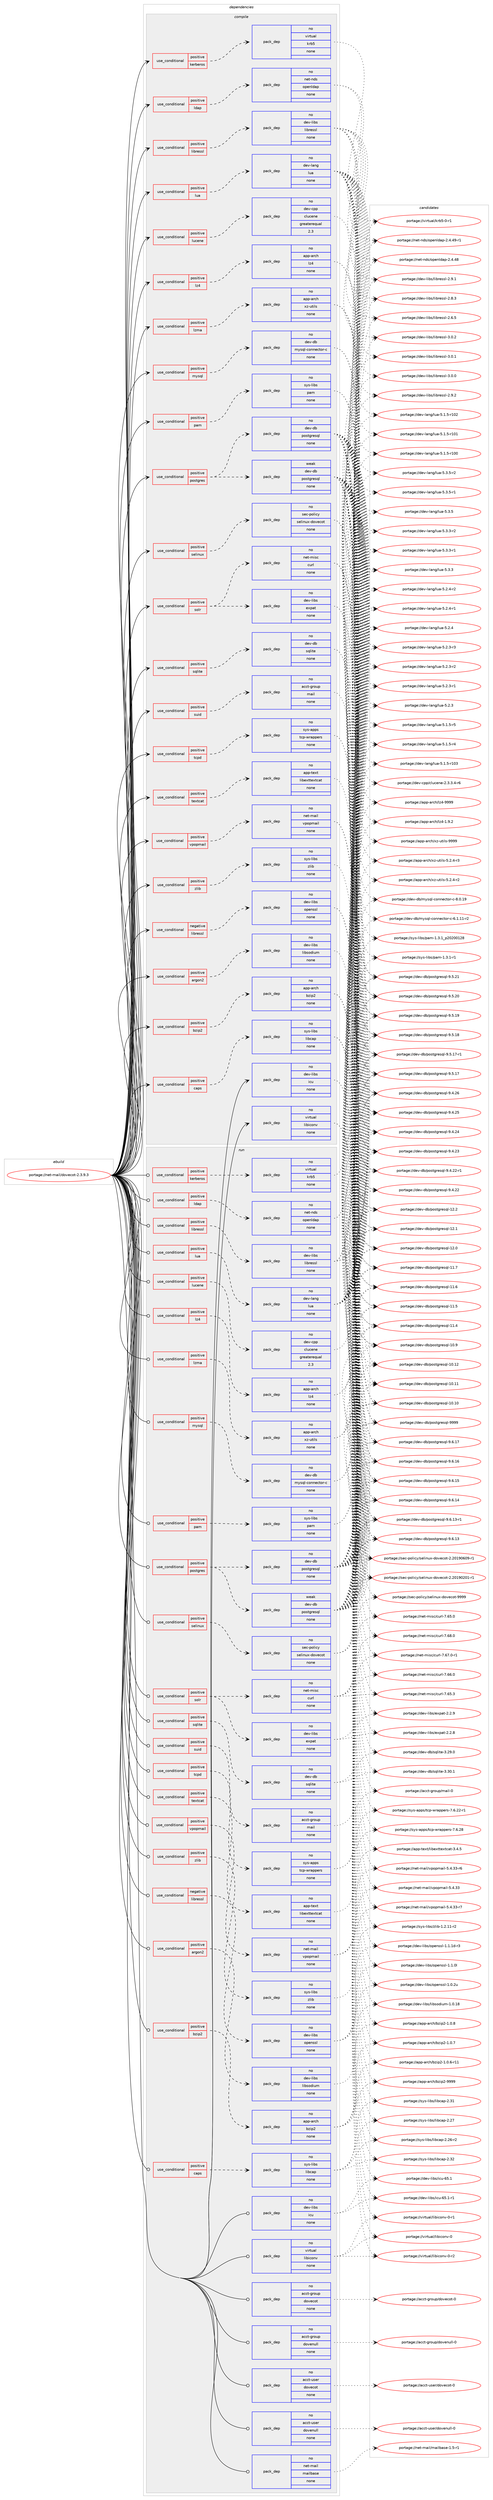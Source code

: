 digraph prolog {

# *************
# Graph options
# *************

newrank=true;
concentrate=true;
compound=true;
graph [rankdir=LR,fontname=Helvetica,fontsize=10,ranksep=1.5];#, ranksep=2.5, nodesep=0.2];
edge  [arrowhead=vee];
node  [fontname=Helvetica,fontsize=10];

# **********
# The ebuild
# **********

subgraph cluster_leftcol {
color=gray;
rank=same;
label=<<i>ebuild</i>>;
id [label="portage://net-mail/dovecot-2.3.9.3", color=red, width=4, href="../net-mail/dovecot-2.3.9.3.svg"];
}

# ****************
# The dependencies
# ****************

subgraph cluster_midcol {
color=gray;
label=<<i>dependencies</i>>;
subgraph cluster_compile {
fillcolor="#eeeeee";
style=filled;
label=<<i>compile</i>>;
subgraph cond16011 {
dependency77509 [label=<<TABLE BORDER="0" CELLBORDER="1" CELLSPACING="0" CELLPADDING="4"><TR><TD ROWSPAN="3" CELLPADDING="10">use_conditional</TD></TR><TR><TD>negative</TD></TR><TR><TD>libressl</TD></TR></TABLE>>, shape=none, color=red];
subgraph pack60016 {
dependency77510 [label=<<TABLE BORDER="0" CELLBORDER="1" CELLSPACING="0" CELLPADDING="4" WIDTH="220"><TR><TD ROWSPAN="6" CELLPADDING="30">pack_dep</TD></TR><TR><TD WIDTH="110">no</TD></TR><TR><TD>dev-libs</TD></TR><TR><TD>openssl</TD></TR><TR><TD>none</TD></TR><TR><TD></TD></TR></TABLE>>, shape=none, color=blue];
}
dependency77509:e -> dependency77510:w [weight=20,style="dashed",arrowhead="vee"];
}
id:e -> dependency77509:w [weight=20,style="solid",arrowhead="vee"];
subgraph cond16012 {
dependency77511 [label=<<TABLE BORDER="0" CELLBORDER="1" CELLSPACING="0" CELLPADDING="4"><TR><TD ROWSPAN="3" CELLPADDING="10">use_conditional</TD></TR><TR><TD>positive</TD></TR><TR><TD>argon2</TD></TR></TABLE>>, shape=none, color=red];
subgraph pack60017 {
dependency77512 [label=<<TABLE BORDER="0" CELLBORDER="1" CELLSPACING="0" CELLPADDING="4" WIDTH="220"><TR><TD ROWSPAN="6" CELLPADDING="30">pack_dep</TD></TR><TR><TD WIDTH="110">no</TD></TR><TR><TD>dev-libs</TD></TR><TR><TD>libsodium</TD></TR><TR><TD>none</TD></TR><TR><TD></TD></TR></TABLE>>, shape=none, color=blue];
}
dependency77511:e -> dependency77512:w [weight=20,style="dashed",arrowhead="vee"];
}
id:e -> dependency77511:w [weight=20,style="solid",arrowhead="vee"];
subgraph cond16013 {
dependency77513 [label=<<TABLE BORDER="0" CELLBORDER="1" CELLSPACING="0" CELLPADDING="4"><TR><TD ROWSPAN="3" CELLPADDING="10">use_conditional</TD></TR><TR><TD>positive</TD></TR><TR><TD>bzip2</TD></TR></TABLE>>, shape=none, color=red];
subgraph pack60018 {
dependency77514 [label=<<TABLE BORDER="0" CELLBORDER="1" CELLSPACING="0" CELLPADDING="4" WIDTH="220"><TR><TD ROWSPAN="6" CELLPADDING="30">pack_dep</TD></TR><TR><TD WIDTH="110">no</TD></TR><TR><TD>app-arch</TD></TR><TR><TD>bzip2</TD></TR><TR><TD>none</TD></TR><TR><TD></TD></TR></TABLE>>, shape=none, color=blue];
}
dependency77513:e -> dependency77514:w [weight=20,style="dashed",arrowhead="vee"];
}
id:e -> dependency77513:w [weight=20,style="solid",arrowhead="vee"];
subgraph cond16014 {
dependency77515 [label=<<TABLE BORDER="0" CELLBORDER="1" CELLSPACING="0" CELLPADDING="4"><TR><TD ROWSPAN="3" CELLPADDING="10">use_conditional</TD></TR><TR><TD>positive</TD></TR><TR><TD>caps</TD></TR></TABLE>>, shape=none, color=red];
subgraph pack60019 {
dependency77516 [label=<<TABLE BORDER="0" CELLBORDER="1" CELLSPACING="0" CELLPADDING="4" WIDTH="220"><TR><TD ROWSPAN="6" CELLPADDING="30">pack_dep</TD></TR><TR><TD WIDTH="110">no</TD></TR><TR><TD>sys-libs</TD></TR><TR><TD>libcap</TD></TR><TR><TD>none</TD></TR><TR><TD></TD></TR></TABLE>>, shape=none, color=blue];
}
dependency77515:e -> dependency77516:w [weight=20,style="dashed",arrowhead="vee"];
}
id:e -> dependency77515:w [weight=20,style="solid",arrowhead="vee"];
subgraph cond16015 {
dependency77517 [label=<<TABLE BORDER="0" CELLBORDER="1" CELLSPACING="0" CELLPADDING="4"><TR><TD ROWSPAN="3" CELLPADDING="10">use_conditional</TD></TR><TR><TD>positive</TD></TR><TR><TD>kerberos</TD></TR></TABLE>>, shape=none, color=red];
subgraph pack60020 {
dependency77518 [label=<<TABLE BORDER="0" CELLBORDER="1" CELLSPACING="0" CELLPADDING="4" WIDTH="220"><TR><TD ROWSPAN="6" CELLPADDING="30">pack_dep</TD></TR><TR><TD WIDTH="110">no</TD></TR><TR><TD>virtual</TD></TR><TR><TD>krb5</TD></TR><TR><TD>none</TD></TR><TR><TD></TD></TR></TABLE>>, shape=none, color=blue];
}
dependency77517:e -> dependency77518:w [weight=20,style="dashed",arrowhead="vee"];
}
id:e -> dependency77517:w [weight=20,style="solid",arrowhead="vee"];
subgraph cond16016 {
dependency77519 [label=<<TABLE BORDER="0" CELLBORDER="1" CELLSPACING="0" CELLPADDING="4"><TR><TD ROWSPAN="3" CELLPADDING="10">use_conditional</TD></TR><TR><TD>positive</TD></TR><TR><TD>ldap</TD></TR></TABLE>>, shape=none, color=red];
subgraph pack60021 {
dependency77520 [label=<<TABLE BORDER="0" CELLBORDER="1" CELLSPACING="0" CELLPADDING="4" WIDTH="220"><TR><TD ROWSPAN="6" CELLPADDING="30">pack_dep</TD></TR><TR><TD WIDTH="110">no</TD></TR><TR><TD>net-nds</TD></TR><TR><TD>openldap</TD></TR><TR><TD>none</TD></TR><TR><TD></TD></TR></TABLE>>, shape=none, color=blue];
}
dependency77519:e -> dependency77520:w [weight=20,style="dashed",arrowhead="vee"];
}
id:e -> dependency77519:w [weight=20,style="solid",arrowhead="vee"];
subgraph cond16017 {
dependency77521 [label=<<TABLE BORDER="0" CELLBORDER="1" CELLSPACING="0" CELLPADDING="4"><TR><TD ROWSPAN="3" CELLPADDING="10">use_conditional</TD></TR><TR><TD>positive</TD></TR><TR><TD>libressl</TD></TR></TABLE>>, shape=none, color=red];
subgraph pack60022 {
dependency77522 [label=<<TABLE BORDER="0" CELLBORDER="1" CELLSPACING="0" CELLPADDING="4" WIDTH="220"><TR><TD ROWSPAN="6" CELLPADDING="30">pack_dep</TD></TR><TR><TD WIDTH="110">no</TD></TR><TR><TD>dev-libs</TD></TR><TR><TD>libressl</TD></TR><TR><TD>none</TD></TR><TR><TD></TD></TR></TABLE>>, shape=none, color=blue];
}
dependency77521:e -> dependency77522:w [weight=20,style="dashed",arrowhead="vee"];
}
id:e -> dependency77521:w [weight=20,style="solid",arrowhead="vee"];
subgraph cond16018 {
dependency77523 [label=<<TABLE BORDER="0" CELLBORDER="1" CELLSPACING="0" CELLPADDING="4"><TR><TD ROWSPAN="3" CELLPADDING="10">use_conditional</TD></TR><TR><TD>positive</TD></TR><TR><TD>lua</TD></TR></TABLE>>, shape=none, color=red];
subgraph pack60023 {
dependency77524 [label=<<TABLE BORDER="0" CELLBORDER="1" CELLSPACING="0" CELLPADDING="4" WIDTH="220"><TR><TD ROWSPAN="6" CELLPADDING="30">pack_dep</TD></TR><TR><TD WIDTH="110">no</TD></TR><TR><TD>dev-lang</TD></TR><TR><TD>lua</TD></TR><TR><TD>none</TD></TR><TR><TD></TD></TR></TABLE>>, shape=none, color=blue];
}
dependency77523:e -> dependency77524:w [weight=20,style="dashed",arrowhead="vee"];
}
id:e -> dependency77523:w [weight=20,style="solid",arrowhead="vee"];
subgraph cond16019 {
dependency77525 [label=<<TABLE BORDER="0" CELLBORDER="1" CELLSPACING="0" CELLPADDING="4"><TR><TD ROWSPAN="3" CELLPADDING="10">use_conditional</TD></TR><TR><TD>positive</TD></TR><TR><TD>lucene</TD></TR></TABLE>>, shape=none, color=red];
subgraph pack60024 {
dependency77526 [label=<<TABLE BORDER="0" CELLBORDER="1" CELLSPACING="0" CELLPADDING="4" WIDTH="220"><TR><TD ROWSPAN="6" CELLPADDING="30">pack_dep</TD></TR><TR><TD WIDTH="110">no</TD></TR><TR><TD>dev-cpp</TD></TR><TR><TD>clucene</TD></TR><TR><TD>greaterequal</TD></TR><TR><TD>2.3</TD></TR></TABLE>>, shape=none, color=blue];
}
dependency77525:e -> dependency77526:w [weight=20,style="dashed",arrowhead="vee"];
}
id:e -> dependency77525:w [weight=20,style="solid",arrowhead="vee"];
subgraph cond16020 {
dependency77527 [label=<<TABLE BORDER="0" CELLBORDER="1" CELLSPACING="0" CELLPADDING="4"><TR><TD ROWSPAN="3" CELLPADDING="10">use_conditional</TD></TR><TR><TD>positive</TD></TR><TR><TD>lz4</TD></TR></TABLE>>, shape=none, color=red];
subgraph pack60025 {
dependency77528 [label=<<TABLE BORDER="0" CELLBORDER="1" CELLSPACING="0" CELLPADDING="4" WIDTH="220"><TR><TD ROWSPAN="6" CELLPADDING="30">pack_dep</TD></TR><TR><TD WIDTH="110">no</TD></TR><TR><TD>app-arch</TD></TR><TR><TD>lz4</TD></TR><TR><TD>none</TD></TR><TR><TD></TD></TR></TABLE>>, shape=none, color=blue];
}
dependency77527:e -> dependency77528:w [weight=20,style="dashed",arrowhead="vee"];
}
id:e -> dependency77527:w [weight=20,style="solid",arrowhead="vee"];
subgraph cond16021 {
dependency77529 [label=<<TABLE BORDER="0" CELLBORDER="1" CELLSPACING="0" CELLPADDING="4"><TR><TD ROWSPAN="3" CELLPADDING="10">use_conditional</TD></TR><TR><TD>positive</TD></TR><TR><TD>lzma</TD></TR></TABLE>>, shape=none, color=red];
subgraph pack60026 {
dependency77530 [label=<<TABLE BORDER="0" CELLBORDER="1" CELLSPACING="0" CELLPADDING="4" WIDTH="220"><TR><TD ROWSPAN="6" CELLPADDING="30">pack_dep</TD></TR><TR><TD WIDTH="110">no</TD></TR><TR><TD>app-arch</TD></TR><TR><TD>xz-utils</TD></TR><TR><TD>none</TD></TR><TR><TD></TD></TR></TABLE>>, shape=none, color=blue];
}
dependency77529:e -> dependency77530:w [weight=20,style="dashed",arrowhead="vee"];
}
id:e -> dependency77529:w [weight=20,style="solid",arrowhead="vee"];
subgraph cond16022 {
dependency77531 [label=<<TABLE BORDER="0" CELLBORDER="1" CELLSPACING="0" CELLPADDING="4"><TR><TD ROWSPAN="3" CELLPADDING="10">use_conditional</TD></TR><TR><TD>positive</TD></TR><TR><TD>mysql</TD></TR></TABLE>>, shape=none, color=red];
subgraph pack60027 {
dependency77532 [label=<<TABLE BORDER="0" CELLBORDER="1" CELLSPACING="0" CELLPADDING="4" WIDTH="220"><TR><TD ROWSPAN="6" CELLPADDING="30">pack_dep</TD></TR><TR><TD WIDTH="110">no</TD></TR><TR><TD>dev-db</TD></TR><TR><TD>mysql-connector-c</TD></TR><TR><TD>none</TD></TR><TR><TD></TD></TR></TABLE>>, shape=none, color=blue];
}
dependency77531:e -> dependency77532:w [weight=20,style="dashed",arrowhead="vee"];
}
id:e -> dependency77531:w [weight=20,style="solid",arrowhead="vee"];
subgraph cond16023 {
dependency77533 [label=<<TABLE BORDER="0" CELLBORDER="1" CELLSPACING="0" CELLPADDING="4"><TR><TD ROWSPAN="3" CELLPADDING="10">use_conditional</TD></TR><TR><TD>positive</TD></TR><TR><TD>pam</TD></TR></TABLE>>, shape=none, color=red];
subgraph pack60028 {
dependency77534 [label=<<TABLE BORDER="0" CELLBORDER="1" CELLSPACING="0" CELLPADDING="4" WIDTH="220"><TR><TD ROWSPAN="6" CELLPADDING="30">pack_dep</TD></TR><TR><TD WIDTH="110">no</TD></TR><TR><TD>sys-libs</TD></TR><TR><TD>pam</TD></TR><TR><TD>none</TD></TR><TR><TD></TD></TR></TABLE>>, shape=none, color=blue];
}
dependency77533:e -> dependency77534:w [weight=20,style="dashed",arrowhead="vee"];
}
id:e -> dependency77533:w [weight=20,style="solid",arrowhead="vee"];
subgraph cond16024 {
dependency77535 [label=<<TABLE BORDER="0" CELLBORDER="1" CELLSPACING="0" CELLPADDING="4"><TR><TD ROWSPAN="3" CELLPADDING="10">use_conditional</TD></TR><TR><TD>positive</TD></TR><TR><TD>postgres</TD></TR></TABLE>>, shape=none, color=red];
subgraph pack60029 {
dependency77536 [label=<<TABLE BORDER="0" CELLBORDER="1" CELLSPACING="0" CELLPADDING="4" WIDTH="220"><TR><TD ROWSPAN="6" CELLPADDING="30">pack_dep</TD></TR><TR><TD WIDTH="110">no</TD></TR><TR><TD>dev-db</TD></TR><TR><TD>postgresql</TD></TR><TR><TD>none</TD></TR><TR><TD></TD></TR></TABLE>>, shape=none, color=blue];
}
dependency77535:e -> dependency77536:w [weight=20,style="dashed",arrowhead="vee"];
subgraph pack60030 {
dependency77537 [label=<<TABLE BORDER="0" CELLBORDER="1" CELLSPACING="0" CELLPADDING="4" WIDTH="220"><TR><TD ROWSPAN="6" CELLPADDING="30">pack_dep</TD></TR><TR><TD WIDTH="110">weak</TD></TR><TR><TD>dev-db</TD></TR><TR><TD>postgresql</TD></TR><TR><TD>none</TD></TR><TR><TD></TD></TR></TABLE>>, shape=none, color=blue];
}
dependency77535:e -> dependency77537:w [weight=20,style="dashed",arrowhead="vee"];
}
id:e -> dependency77535:w [weight=20,style="solid",arrowhead="vee"];
subgraph cond16025 {
dependency77538 [label=<<TABLE BORDER="0" CELLBORDER="1" CELLSPACING="0" CELLPADDING="4"><TR><TD ROWSPAN="3" CELLPADDING="10">use_conditional</TD></TR><TR><TD>positive</TD></TR><TR><TD>selinux</TD></TR></TABLE>>, shape=none, color=red];
subgraph pack60031 {
dependency77539 [label=<<TABLE BORDER="0" CELLBORDER="1" CELLSPACING="0" CELLPADDING="4" WIDTH="220"><TR><TD ROWSPAN="6" CELLPADDING="30">pack_dep</TD></TR><TR><TD WIDTH="110">no</TD></TR><TR><TD>sec-policy</TD></TR><TR><TD>selinux-dovecot</TD></TR><TR><TD>none</TD></TR><TR><TD></TD></TR></TABLE>>, shape=none, color=blue];
}
dependency77538:e -> dependency77539:w [weight=20,style="dashed",arrowhead="vee"];
}
id:e -> dependency77538:w [weight=20,style="solid",arrowhead="vee"];
subgraph cond16026 {
dependency77540 [label=<<TABLE BORDER="0" CELLBORDER="1" CELLSPACING="0" CELLPADDING="4"><TR><TD ROWSPAN="3" CELLPADDING="10">use_conditional</TD></TR><TR><TD>positive</TD></TR><TR><TD>solr</TD></TR></TABLE>>, shape=none, color=red];
subgraph pack60032 {
dependency77541 [label=<<TABLE BORDER="0" CELLBORDER="1" CELLSPACING="0" CELLPADDING="4" WIDTH="220"><TR><TD ROWSPAN="6" CELLPADDING="30">pack_dep</TD></TR><TR><TD WIDTH="110">no</TD></TR><TR><TD>net-misc</TD></TR><TR><TD>curl</TD></TR><TR><TD>none</TD></TR><TR><TD></TD></TR></TABLE>>, shape=none, color=blue];
}
dependency77540:e -> dependency77541:w [weight=20,style="dashed",arrowhead="vee"];
subgraph pack60033 {
dependency77542 [label=<<TABLE BORDER="0" CELLBORDER="1" CELLSPACING="0" CELLPADDING="4" WIDTH="220"><TR><TD ROWSPAN="6" CELLPADDING="30">pack_dep</TD></TR><TR><TD WIDTH="110">no</TD></TR><TR><TD>dev-libs</TD></TR><TR><TD>expat</TD></TR><TR><TD>none</TD></TR><TR><TD></TD></TR></TABLE>>, shape=none, color=blue];
}
dependency77540:e -> dependency77542:w [weight=20,style="dashed",arrowhead="vee"];
}
id:e -> dependency77540:w [weight=20,style="solid",arrowhead="vee"];
subgraph cond16027 {
dependency77543 [label=<<TABLE BORDER="0" CELLBORDER="1" CELLSPACING="0" CELLPADDING="4"><TR><TD ROWSPAN="3" CELLPADDING="10">use_conditional</TD></TR><TR><TD>positive</TD></TR><TR><TD>sqlite</TD></TR></TABLE>>, shape=none, color=red];
subgraph pack60034 {
dependency77544 [label=<<TABLE BORDER="0" CELLBORDER="1" CELLSPACING="0" CELLPADDING="4" WIDTH="220"><TR><TD ROWSPAN="6" CELLPADDING="30">pack_dep</TD></TR><TR><TD WIDTH="110">no</TD></TR><TR><TD>dev-db</TD></TR><TR><TD>sqlite</TD></TR><TR><TD>none</TD></TR><TR><TD></TD></TR></TABLE>>, shape=none, color=blue];
}
dependency77543:e -> dependency77544:w [weight=20,style="dashed",arrowhead="vee"];
}
id:e -> dependency77543:w [weight=20,style="solid",arrowhead="vee"];
subgraph cond16028 {
dependency77545 [label=<<TABLE BORDER="0" CELLBORDER="1" CELLSPACING="0" CELLPADDING="4"><TR><TD ROWSPAN="3" CELLPADDING="10">use_conditional</TD></TR><TR><TD>positive</TD></TR><TR><TD>suid</TD></TR></TABLE>>, shape=none, color=red];
subgraph pack60035 {
dependency77546 [label=<<TABLE BORDER="0" CELLBORDER="1" CELLSPACING="0" CELLPADDING="4" WIDTH="220"><TR><TD ROWSPAN="6" CELLPADDING="30">pack_dep</TD></TR><TR><TD WIDTH="110">no</TD></TR><TR><TD>acct-group</TD></TR><TR><TD>mail</TD></TR><TR><TD>none</TD></TR><TR><TD></TD></TR></TABLE>>, shape=none, color=blue];
}
dependency77545:e -> dependency77546:w [weight=20,style="dashed",arrowhead="vee"];
}
id:e -> dependency77545:w [weight=20,style="solid",arrowhead="vee"];
subgraph cond16029 {
dependency77547 [label=<<TABLE BORDER="0" CELLBORDER="1" CELLSPACING="0" CELLPADDING="4"><TR><TD ROWSPAN="3" CELLPADDING="10">use_conditional</TD></TR><TR><TD>positive</TD></TR><TR><TD>tcpd</TD></TR></TABLE>>, shape=none, color=red];
subgraph pack60036 {
dependency77548 [label=<<TABLE BORDER="0" CELLBORDER="1" CELLSPACING="0" CELLPADDING="4" WIDTH="220"><TR><TD ROWSPAN="6" CELLPADDING="30">pack_dep</TD></TR><TR><TD WIDTH="110">no</TD></TR><TR><TD>sys-apps</TD></TR><TR><TD>tcp-wrappers</TD></TR><TR><TD>none</TD></TR><TR><TD></TD></TR></TABLE>>, shape=none, color=blue];
}
dependency77547:e -> dependency77548:w [weight=20,style="dashed",arrowhead="vee"];
}
id:e -> dependency77547:w [weight=20,style="solid",arrowhead="vee"];
subgraph cond16030 {
dependency77549 [label=<<TABLE BORDER="0" CELLBORDER="1" CELLSPACING="0" CELLPADDING="4"><TR><TD ROWSPAN="3" CELLPADDING="10">use_conditional</TD></TR><TR><TD>positive</TD></TR><TR><TD>textcat</TD></TR></TABLE>>, shape=none, color=red];
subgraph pack60037 {
dependency77550 [label=<<TABLE BORDER="0" CELLBORDER="1" CELLSPACING="0" CELLPADDING="4" WIDTH="220"><TR><TD ROWSPAN="6" CELLPADDING="30">pack_dep</TD></TR><TR><TD WIDTH="110">no</TD></TR><TR><TD>app-text</TD></TR><TR><TD>libexttextcat</TD></TR><TR><TD>none</TD></TR><TR><TD></TD></TR></TABLE>>, shape=none, color=blue];
}
dependency77549:e -> dependency77550:w [weight=20,style="dashed",arrowhead="vee"];
}
id:e -> dependency77549:w [weight=20,style="solid",arrowhead="vee"];
subgraph cond16031 {
dependency77551 [label=<<TABLE BORDER="0" CELLBORDER="1" CELLSPACING="0" CELLPADDING="4"><TR><TD ROWSPAN="3" CELLPADDING="10">use_conditional</TD></TR><TR><TD>positive</TD></TR><TR><TD>vpopmail</TD></TR></TABLE>>, shape=none, color=red];
subgraph pack60038 {
dependency77552 [label=<<TABLE BORDER="0" CELLBORDER="1" CELLSPACING="0" CELLPADDING="4" WIDTH="220"><TR><TD ROWSPAN="6" CELLPADDING="30">pack_dep</TD></TR><TR><TD WIDTH="110">no</TD></TR><TR><TD>net-mail</TD></TR><TR><TD>vpopmail</TD></TR><TR><TD>none</TD></TR><TR><TD></TD></TR></TABLE>>, shape=none, color=blue];
}
dependency77551:e -> dependency77552:w [weight=20,style="dashed",arrowhead="vee"];
}
id:e -> dependency77551:w [weight=20,style="solid",arrowhead="vee"];
subgraph cond16032 {
dependency77553 [label=<<TABLE BORDER="0" CELLBORDER="1" CELLSPACING="0" CELLPADDING="4"><TR><TD ROWSPAN="3" CELLPADDING="10">use_conditional</TD></TR><TR><TD>positive</TD></TR><TR><TD>zlib</TD></TR></TABLE>>, shape=none, color=red];
subgraph pack60039 {
dependency77554 [label=<<TABLE BORDER="0" CELLBORDER="1" CELLSPACING="0" CELLPADDING="4" WIDTH="220"><TR><TD ROWSPAN="6" CELLPADDING="30">pack_dep</TD></TR><TR><TD WIDTH="110">no</TD></TR><TR><TD>sys-libs</TD></TR><TR><TD>zlib</TD></TR><TR><TD>none</TD></TR><TR><TD></TD></TR></TABLE>>, shape=none, color=blue];
}
dependency77553:e -> dependency77554:w [weight=20,style="dashed",arrowhead="vee"];
}
id:e -> dependency77553:w [weight=20,style="solid",arrowhead="vee"];
subgraph pack60040 {
dependency77555 [label=<<TABLE BORDER="0" CELLBORDER="1" CELLSPACING="0" CELLPADDING="4" WIDTH="220"><TR><TD ROWSPAN="6" CELLPADDING="30">pack_dep</TD></TR><TR><TD WIDTH="110">no</TD></TR><TR><TD>dev-libs</TD></TR><TR><TD>icu</TD></TR><TR><TD>none</TD></TR><TR><TD></TD></TR></TABLE>>, shape=none, color=blue];
}
id:e -> dependency77555:w [weight=20,style="solid",arrowhead="vee"];
subgraph pack60041 {
dependency77556 [label=<<TABLE BORDER="0" CELLBORDER="1" CELLSPACING="0" CELLPADDING="4" WIDTH="220"><TR><TD ROWSPAN="6" CELLPADDING="30">pack_dep</TD></TR><TR><TD WIDTH="110">no</TD></TR><TR><TD>virtual</TD></TR><TR><TD>libiconv</TD></TR><TR><TD>none</TD></TR><TR><TD></TD></TR></TABLE>>, shape=none, color=blue];
}
id:e -> dependency77556:w [weight=20,style="solid",arrowhead="vee"];
}
subgraph cluster_compileandrun {
fillcolor="#eeeeee";
style=filled;
label=<<i>compile and run</i>>;
}
subgraph cluster_run {
fillcolor="#eeeeee";
style=filled;
label=<<i>run</i>>;
subgraph cond16033 {
dependency77557 [label=<<TABLE BORDER="0" CELLBORDER="1" CELLSPACING="0" CELLPADDING="4"><TR><TD ROWSPAN="3" CELLPADDING="10">use_conditional</TD></TR><TR><TD>negative</TD></TR><TR><TD>libressl</TD></TR></TABLE>>, shape=none, color=red];
subgraph pack60042 {
dependency77558 [label=<<TABLE BORDER="0" CELLBORDER="1" CELLSPACING="0" CELLPADDING="4" WIDTH="220"><TR><TD ROWSPAN="6" CELLPADDING="30">pack_dep</TD></TR><TR><TD WIDTH="110">no</TD></TR><TR><TD>dev-libs</TD></TR><TR><TD>openssl</TD></TR><TR><TD>none</TD></TR><TR><TD></TD></TR></TABLE>>, shape=none, color=blue];
}
dependency77557:e -> dependency77558:w [weight=20,style="dashed",arrowhead="vee"];
}
id:e -> dependency77557:w [weight=20,style="solid",arrowhead="odot"];
subgraph cond16034 {
dependency77559 [label=<<TABLE BORDER="0" CELLBORDER="1" CELLSPACING="0" CELLPADDING="4"><TR><TD ROWSPAN="3" CELLPADDING="10">use_conditional</TD></TR><TR><TD>positive</TD></TR><TR><TD>argon2</TD></TR></TABLE>>, shape=none, color=red];
subgraph pack60043 {
dependency77560 [label=<<TABLE BORDER="0" CELLBORDER="1" CELLSPACING="0" CELLPADDING="4" WIDTH="220"><TR><TD ROWSPAN="6" CELLPADDING="30">pack_dep</TD></TR><TR><TD WIDTH="110">no</TD></TR><TR><TD>dev-libs</TD></TR><TR><TD>libsodium</TD></TR><TR><TD>none</TD></TR><TR><TD></TD></TR></TABLE>>, shape=none, color=blue];
}
dependency77559:e -> dependency77560:w [weight=20,style="dashed",arrowhead="vee"];
}
id:e -> dependency77559:w [weight=20,style="solid",arrowhead="odot"];
subgraph cond16035 {
dependency77561 [label=<<TABLE BORDER="0" CELLBORDER="1" CELLSPACING="0" CELLPADDING="4"><TR><TD ROWSPAN="3" CELLPADDING="10">use_conditional</TD></TR><TR><TD>positive</TD></TR><TR><TD>bzip2</TD></TR></TABLE>>, shape=none, color=red];
subgraph pack60044 {
dependency77562 [label=<<TABLE BORDER="0" CELLBORDER="1" CELLSPACING="0" CELLPADDING="4" WIDTH="220"><TR><TD ROWSPAN="6" CELLPADDING="30">pack_dep</TD></TR><TR><TD WIDTH="110">no</TD></TR><TR><TD>app-arch</TD></TR><TR><TD>bzip2</TD></TR><TR><TD>none</TD></TR><TR><TD></TD></TR></TABLE>>, shape=none, color=blue];
}
dependency77561:e -> dependency77562:w [weight=20,style="dashed",arrowhead="vee"];
}
id:e -> dependency77561:w [weight=20,style="solid",arrowhead="odot"];
subgraph cond16036 {
dependency77563 [label=<<TABLE BORDER="0" CELLBORDER="1" CELLSPACING="0" CELLPADDING="4"><TR><TD ROWSPAN="3" CELLPADDING="10">use_conditional</TD></TR><TR><TD>positive</TD></TR><TR><TD>caps</TD></TR></TABLE>>, shape=none, color=red];
subgraph pack60045 {
dependency77564 [label=<<TABLE BORDER="0" CELLBORDER="1" CELLSPACING="0" CELLPADDING="4" WIDTH="220"><TR><TD ROWSPAN="6" CELLPADDING="30">pack_dep</TD></TR><TR><TD WIDTH="110">no</TD></TR><TR><TD>sys-libs</TD></TR><TR><TD>libcap</TD></TR><TR><TD>none</TD></TR><TR><TD></TD></TR></TABLE>>, shape=none, color=blue];
}
dependency77563:e -> dependency77564:w [weight=20,style="dashed",arrowhead="vee"];
}
id:e -> dependency77563:w [weight=20,style="solid",arrowhead="odot"];
subgraph cond16037 {
dependency77565 [label=<<TABLE BORDER="0" CELLBORDER="1" CELLSPACING="0" CELLPADDING="4"><TR><TD ROWSPAN="3" CELLPADDING="10">use_conditional</TD></TR><TR><TD>positive</TD></TR><TR><TD>kerberos</TD></TR></TABLE>>, shape=none, color=red];
subgraph pack60046 {
dependency77566 [label=<<TABLE BORDER="0" CELLBORDER="1" CELLSPACING="0" CELLPADDING="4" WIDTH="220"><TR><TD ROWSPAN="6" CELLPADDING="30">pack_dep</TD></TR><TR><TD WIDTH="110">no</TD></TR><TR><TD>virtual</TD></TR><TR><TD>krb5</TD></TR><TR><TD>none</TD></TR><TR><TD></TD></TR></TABLE>>, shape=none, color=blue];
}
dependency77565:e -> dependency77566:w [weight=20,style="dashed",arrowhead="vee"];
}
id:e -> dependency77565:w [weight=20,style="solid",arrowhead="odot"];
subgraph cond16038 {
dependency77567 [label=<<TABLE BORDER="0" CELLBORDER="1" CELLSPACING="0" CELLPADDING="4"><TR><TD ROWSPAN="3" CELLPADDING="10">use_conditional</TD></TR><TR><TD>positive</TD></TR><TR><TD>ldap</TD></TR></TABLE>>, shape=none, color=red];
subgraph pack60047 {
dependency77568 [label=<<TABLE BORDER="0" CELLBORDER="1" CELLSPACING="0" CELLPADDING="4" WIDTH="220"><TR><TD ROWSPAN="6" CELLPADDING="30">pack_dep</TD></TR><TR><TD WIDTH="110">no</TD></TR><TR><TD>net-nds</TD></TR><TR><TD>openldap</TD></TR><TR><TD>none</TD></TR><TR><TD></TD></TR></TABLE>>, shape=none, color=blue];
}
dependency77567:e -> dependency77568:w [weight=20,style="dashed",arrowhead="vee"];
}
id:e -> dependency77567:w [weight=20,style="solid",arrowhead="odot"];
subgraph cond16039 {
dependency77569 [label=<<TABLE BORDER="0" CELLBORDER="1" CELLSPACING="0" CELLPADDING="4"><TR><TD ROWSPAN="3" CELLPADDING="10">use_conditional</TD></TR><TR><TD>positive</TD></TR><TR><TD>libressl</TD></TR></TABLE>>, shape=none, color=red];
subgraph pack60048 {
dependency77570 [label=<<TABLE BORDER="0" CELLBORDER="1" CELLSPACING="0" CELLPADDING="4" WIDTH="220"><TR><TD ROWSPAN="6" CELLPADDING="30">pack_dep</TD></TR><TR><TD WIDTH="110">no</TD></TR><TR><TD>dev-libs</TD></TR><TR><TD>libressl</TD></TR><TR><TD>none</TD></TR><TR><TD></TD></TR></TABLE>>, shape=none, color=blue];
}
dependency77569:e -> dependency77570:w [weight=20,style="dashed",arrowhead="vee"];
}
id:e -> dependency77569:w [weight=20,style="solid",arrowhead="odot"];
subgraph cond16040 {
dependency77571 [label=<<TABLE BORDER="0" CELLBORDER="1" CELLSPACING="0" CELLPADDING="4"><TR><TD ROWSPAN="3" CELLPADDING="10">use_conditional</TD></TR><TR><TD>positive</TD></TR><TR><TD>lua</TD></TR></TABLE>>, shape=none, color=red];
subgraph pack60049 {
dependency77572 [label=<<TABLE BORDER="0" CELLBORDER="1" CELLSPACING="0" CELLPADDING="4" WIDTH="220"><TR><TD ROWSPAN="6" CELLPADDING="30">pack_dep</TD></TR><TR><TD WIDTH="110">no</TD></TR><TR><TD>dev-lang</TD></TR><TR><TD>lua</TD></TR><TR><TD>none</TD></TR><TR><TD></TD></TR></TABLE>>, shape=none, color=blue];
}
dependency77571:e -> dependency77572:w [weight=20,style="dashed",arrowhead="vee"];
}
id:e -> dependency77571:w [weight=20,style="solid",arrowhead="odot"];
subgraph cond16041 {
dependency77573 [label=<<TABLE BORDER="0" CELLBORDER="1" CELLSPACING="0" CELLPADDING="4"><TR><TD ROWSPAN="3" CELLPADDING="10">use_conditional</TD></TR><TR><TD>positive</TD></TR><TR><TD>lucene</TD></TR></TABLE>>, shape=none, color=red];
subgraph pack60050 {
dependency77574 [label=<<TABLE BORDER="0" CELLBORDER="1" CELLSPACING="0" CELLPADDING="4" WIDTH="220"><TR><TD ROWSPAN="6" CELLPADDING="30">pack_dep</TD></TR><TR><TD WIDTH="110">no</TD></TR><TR><TD>dev-cpp</TD></TR><TR><TD>clucene</TD></TR><TR><TD>greaterequal</TD></TR><TR><TD>2.3</TD></TR></TABLE>>, shape=none, color=blue];
}
dependency77573:e -> dependency77574:w [weight=20,style="dashed",arrowhead="vee"];
}
id:e -> dependency77573:w [weight=20,style="solid",arrowhead="odot"];
subgraph cond16042 {
dependency77575 [label=<<TABLE BORDER="0" CELLBORDER="1" CELLSPACING="0" CELLPADDING="4"><TR><TD ROWSPAN="3" CELLPADDING="10">use_conditional</TD></TR><TR><TD>positive</TD></TR><TR><TD>lz4</TD></TR></TABLE>>, shape=none, color=red];
subgraph pack60051 {
dependency77576 [label=<<TABLE BORDER="0" CELLBORDER="1" CELLSPACING="0" CELLPADDING="4" WIDTH="220"><TR><TD ROWSPAN="6" CELLPADDING="30">pack_dep</TD></TR><TR><TD WIDTH="110">no</TD></TR><TR><TD>app-arch</TD></TR><TR><TD>lz4</TD></TR><TR><TD>none</TD></TR><TR><TD></TD></TR></TABLE>>, shape=none, color=blue];
}
dependency77575:e -> dependency77576:w [weight=20,style="dashed",arrowhead="vee"];
}
id:e -> dependency77575:w [weight=20,style="solid",arrowhead="odot"];
subgraph cond16043 {
dependency77577 [label=<<TABLE BORDER="0" CELLBORDER="1" CELLSPACING="0" CELLPADDING="4"><TR><TD ROWSPAN="3" CELLPADDING="10">use_conditional</TD></TR><TR><TD>positive</TD></TR><TR><TD>lzma</TD></TR></TABLE>>, shape=none, color=red];
subgraph pack60052 {
dependency77578 [label=<<TABLE BORDER="0" CELLBORDER="1" CELLSPACING="0" CELLPADDING="4" WIDTH="220"><TR><TD ROWSPAN="6" CELLPADDING="30">pack_dep</TD></TR><TR><TD WIDTH="110">no</TD></TR><TR><TD>app-arch</TD></TR><TR><TD>xz-utils</TD></TR><TR><TD>none</TD></TR><TR><TD></TD></TR></TABLE>>, shape=none, color=blue];
}
dependency77577:e -> dependency77578:w [weight=20,style="dashed",arrowhead="vee"];
}
id:e -> dependency77577:w [weight=20,style="solid",arrowhead="odot"];
subgraph cond16044 {
dependency77579 [label=<<TABLE BORDER="0" CELLBORDER="1" CELLSPACING="0" CELLPADDING="4"><TR><TD ROWSPAN="3" CELLPADDING="10">use_conditional</TD></TR><TR><TD>positive</TD></TR><TR><TD>mysql</TD></TR></TABLE>>, shape=none, color=red];
subgraph pack60053 {
dependency77580 [label=<<TABLE BORDER="0" CELLBORDER="1" CELLSPACING="0" CELLPADDING="4" WIDTH="220"><TR><TD ROWSPAN="6" CELLPADDING="30">pack_dep</TD></TR><TR><TD WIDTH="110">no</TD></TR><TR><TD>dev-db</TD></TR><TR><TD>mysql-connector-c</TD></TR><TR><TD>none</TD></TR><TR><TD></TD></TR></TABLE>>, shape=none, color=blue];
}
dependency77579:e -> dependency77580:w [weight=20,style="dashed",arrowhead="vee"];
}
id:e -> dependency77579:w [weight=20,style="solid",arrowhead="odot"];
subgraph cond16045 {
dependency77581 [label=<<TABLE BORDER="0" CELLBORDER="1" CELLSPACING="0" CELLPADDING="4"><TR><TD ROWSPAN="3" CELLPADDING="10">use_conditional</TD></TR><TR><TD>positive</TD></TR><TR><TD>pam</TD></TR></TABLE>>, shape=none, color=red];
subgraph pack60054 {
dependency77582 [label=<<TABLE BORDER="0" CELLBORDER="1" CELLSPACING="0" CELLPADDING="4" WIDTH="220"><TR><TD ROWSPAN="6" CELLPADDING="30">pack_dep</TD></TR><TR><TD WIDTH="110">no</TD></TR><TR><TD>sys-libs</TD></TR><TR><TD>pam</TD></TR><TR><TD>none</TD></TR><TR><TD></TD></TR></TABLE>>, shape=none, color=blue];
}
dependency77581:e -> dependency77582:w [weight=20,style="dashed",arrowhead="vee"];
}
id:e -> dependency77581:w [weight=20,style="solid",arrowhead="odot"];
subgraph cond16046 {
dependency77583 [label=<<TABLE BORDER="0" CELLBORDER="1" CELLSPACING="0" CELLPADDING="4"><TR><TD ROWSPAN="3" CELLPADDING="10">use_conditional</TD></TR><TR><TD>positive</TD></TR><TR><TD>postgres</TD></TR></TABLE>>, shape=none, color=red];
subgraph pack60055 {
dependency77584 [label=<<TABLE BORDER="0" CELLBORDER="1" CELLSPACING="0" CELLPADDING="4" WIDTH="220"><TR><TD ROWSPAN="6" CELLPADDING="30">pack_dep</TD></TR><TR><TD WIDTH="110">no</TD></TR><TR><TD>dev-db</TD></TR><TR><TD>postgresql</TD></TR><TR><TD>none</TD></TR><TR><TD></TD></TR></TABLE>>, shape=none, color=blue];
}
dependency77583:e -> dependency77584:w [weight=20,style="dashed",arrowhead="vee"];
subgraph pack60056 {
dependency77585 [label=<<TABLE BORDER="0" CELLBORDER="1" CELLSPACING="0" CELLPADDING="4" WIDTH="220"><TR><TD ROWSPAN="6" CELLPADDING="30">pack_dep</TD></TR><TR><TD WIDTH="110">weak</TD></TR><TR><TD>dev-db</TD></TR><TR><TD>postgresql</TD></TR><TR><TD>none</TD></TR><TR><TD></TD></TR></TABLE>>, shape=none, color=blue];
}
dependency77583:e -> dependency77585:w [weight=20,style="dashed",arrowhead="vee"];
}
id:e -> dependency77583:w [weight=20,style="solid",arrowhead="odot"];
subgraph cond16047 {
dependency77586 [label=<<TABLE BORDER="0" CELLBORDER="1" CELLSPACING="0" CELLPADDING="4"><TR><TD ROWSPAN="3" CELLPADDING="10">use_conditional</TD></TR><TR><TD>positive</TD></TR><TR><TD>selinux</TD></TR></TABLE>>, shape=none, color=red];
subgraph pack60057 {
dependency77587 [label=<<TABLE BORDER="0" CELLBORDER="1" CELLSPACING="0" CELLPADDING="4" WIDTH="220"><TR><TD ROWSPAN="6" CELLPADDING="30">pack_dep</TD></TR><TR><TD WIDTH="110">no</TD></TR><TR><TD>sec-policy</TD></TR><TR><TD>selinux-dovecot</TD></TR><TR><TD>none</TD></TR><TR><TD></TD></TR></TABLE>>, shape=none, color=blue];
}
dependency77586:e -> dependency77587:w [weight=20,style="dashed",arrowhead="vee"];
}
id:e -> dependency77586:w [weight=20,style="solid",arrowhead="odot"];
subgraph cond16048 {
dependency77588 [label=<<TABLE BORDER="0" CELLBORDER="1" CELLSPACING="0" CELLPADDING="4"><TR><TD ROWSPAN="3" CELLPADDING="10">use_conditional</TD></TR><TR><TD>positive</TD></TR><TR><TD>solr</TD></TR></TABLE>>, shape=none, color=red];
subgraph pack60058 {
dependency77589 [label=<<TABLE BORDER="0" CELLBORDER="1" CELLSPACING="0" CELLPADDING="4" WIDTH="220"><TR><TD ROWSPAN="6" CELLPADDING="30">pack_dep</TD></TR><TR><TD WIDTH="110">no</TD></TR><TR><TD>net-misc</TD></TR><TR><TD>curl</TD></TR><TR><TD>none</TD></TR><TR><TD></TD></TR></TABLE>>, shape=none, color=blue];
}
dependency77588:e -> dependency77589:w [weight=20,style="dashed",arrowhead="vee"];
subgraph pack60059 {
dependency77590 [label=<<TABLE BORDER="0" CELLBORDER="1" CELLSPACING="0" CELLPADDING="4" WIDTH="220"><TR><TD ROWSPAN="6" CELLPADDING="30">pack_dep</TD></TR><TR><TD WIDTH="110">no</TD></TR><TR><TD>dev-libs</TD></TR><TR><TD>expat</TD></TR><TR><TD>none</TD></TR><TR><TD></TD></TR></TABLE>>, shape=none, color=blue];
}
dependency77588:e -> dependency77590:w [weight=20,style="dashed",arrowhead="vee"];
}
id:e -> dependency77588:w [weight=20,style="solid",arrowhead="odot"];
subgraph cond16049 {
dependency77591 [label=<<TABLE BORDER="0" CELLBORDER="1" CELLSPACING="0" CELLPADDING="4"><TR><TD ROWSPAN="3" CELLPADDING="10">use_conditional</TD></TR><TR><TD>positive</TD></TR><TR><TD>sqlite</TD></TR></TABLE>>, shape=none, color=red];
subgraph pack60060 {
dependency77592 [label=<<TABLE BORDER="0" CELLBORDER="1" CELLSPACING="0" CELLPADDING="4" WIDTH="220"><TR><TD ROWSPAN="6" CELLPADDING="30">pack_dep</TD></TR><TR><TD WIDTH="110">no</TD></TR><TR><TD>dev-db</TD></TR><TR><TD>sqlite</TD></TR><TR><TD>none</TD></TR><TR><TD></TD></TR></TABLE>>, shape=none, color=blue];
}
dependency77591:e -> dependency77592:w [weight=20,style="dashed",arrowhead="vee"];
}
id:e -> dependency77591:w [weight=20,style="solid",arrowhead="odot"];
subgraph cond16050 {
dependency77593 [label=<<TABLE BORDER="0" CELLBORDER="1" CELLSPACING="0" CELLPADDING="4"><TR><TD ROWSPAN="3" CELLPADDING="10">use_conditional</TD></TR><TR><TD>positive</TD></TR><TR><TD>suid</TD></TR></TABLE>>, shape=none, color=red];
subgraph pack60061 {
dependency77594 [label=<<TABLE BORDER="0" CELLBORDER="1" CELLSPACING="0" CELLPADDING="4" WIDTH="220"><TR><TD ROWSPAN="6" CELLPADDING="30">pack_dep</TD></TR><TR><TD WIDTH="110">no</TD></TR><TR><TD>acct-group</TD></TR><TR><TD>mail</TD></TR><TR><TD>none</TD></TR><TR><TD></TD></TR></TABLE>>, shape=none, color=blue];
}
dependency77593:e -> dependency77594:w [weight=20,style="dashed",arrowhead="vee"];
}
id:e -> dependency77593:w [weight=20,style="solid",arrowhead="odot"];
subgraph cond16051 {
dependency77595 [label=<<TABLE BORDER="0" CELLBORDER="1" CELLSPACING="0" CELLPADDING="4"><TR><TD ROWSPAN="3" CELLPADDING="10">use_conditional</TD></TR><TR><TD>positive</TD></TR><TR><TD>tcpd</TD></TR></TABLE>>, shape=none, color=red];
subgraph pack60062 {
dependency77596 [label=<<TABLE BORDER="0" CELLBORDER="1" CELLSPACING="0" CELLPADDING="4" WIDTH="220"><TR><TD ROWSPAN="6" CELLPADDING="30">pack_dep</TD></TR><TR><TD WIDTH="110">no</TD></TR><TR><TD>sys-apps</TD></TR><TR><TD>tcp-wrappers</TD></TR><TR><TD>none</TD></TR><TR><TD></TD></TR></TABLE>>, shape=none, color=blue];
}
dependency77595:e -> dependency77596:w [weight=20,style="dashed",arrowhead="vee"];
}
id:e -> dependency77595:w [weight=20,style="solid",arrowhead="odot"];
subgraph cond16052 {
dependency77597 [label=<<TABLE BORDER="0" CELLBORDER="1" CELLSPACING="0" CELLPADDING="4"><TR><TD ROWSPAN="3" CELLPADDING="10">use_conditional</TD></TR><TR><TD>positive</TD></TR><TR><TD>textcat</TD></TR></TABLE>>, shape=none, color=red];
subgraph pack60063 {
dependency77598 [label=<<TABLE BORDER="0" CELLBORDER="1" CELLSPACING="0" CELLPADDING="4" WIDTH="220"><TR><TD ROWSPAN="6" CELLPADDING="30">pack_dep</TD></TR><TR><TD WIDTH="110">no</TD></TR><TR><TD>app-text</TD></TR><TR><TD>libexttextcat</TD></TR><TR><TD>none</TD></TR><TR><TD></TD></TR></TABLE>>, shape=none, color=blue];
}
dependency77597:e -> dependency77598:w [weight=20,style="dashed",arrowhead="vee"];
}
id:e -> dependency77597:w [weight=20,style="solid",arrowhead="odot"];
subgraph cond16053 {
dependency77599 [label=<<TABLE BORDER="0" CELLBORDER="1" CELLSPACING="0" CELLPADDING="4"><TR><TD ROWSPAN="3" CELLPADDING="10">use_conditional</TD></TR><TR><TD>positive</TD></TR><TR><TD>vpopmail</TD></TR></TABLE>>, shape=none, color=red];
subgraph pack60064 {
dependency77600 [label=<<TABLE BORDER="0" CELLBORDER="1" CELLSPACING="0" CELLPADDING="4" WIDTH="220"><TR><TD ROWSPAN="6" CELLPADDING="30">pack_dep</TD></TR><TR><TD WIDTH="110">no</TD></TR><TR><TD>net-mail</TD></TR><TR><TD>vpopmail</TD></TR><TR><TD>none</TD></TR><TR><TD></TD></TR></TABLE>>, shape=none, color=blue];
}
dependency77599:e -> dependency77600:w [weight=20,style="dashed",arrowhead="vee"];
}
id:e -> dependency77599:w [weight=20,style="solid",arrowhead="odot"];
subgraph cond16054 {
dependency77601 [label=<<TABLE BORDER="0" CELLBORDER="1" CELLSPACING="0" CELLPADDING="4"><TR><TD ROWSPAN="3" CELLPADDING="10">use_conditional</TD></TR><TR><TD>positive</TD></TR><TR><TD>zlib</TD></TR></TABLE>>, shape=none, color=red];
subgraph pack60065 {
dependency77602 [label=<<TABLE BORDER="0" CELLBORDER="1" CELLSPACING="0" CELLPADDING="4" WIDTH="220"><TR><TD ROWSPAN="6" CELLPADDING="30">pack_dep</TD></TR><TR><TD WIDTH="110">no</TD></TR><TR><TD>sys-libs</TD></TR><TR><TD>zlib</TD></TR><TR><TD>none</TD></TR><TR><TD></TD></TR></TABLE>>, shape=none, color=blue];
}
dependency77601:e -> dependency77602:w [weight=20,style="dashed",arrowhead="vee"];
}
id:e -> dependency77601:w [weight=20,style="solid",arrowhead="odot"];
subgraph pack60066 {
dependency77603 [label=<<TABLE BORDER="0" CELLBORDER="1" CELLSPACING="0" CELLPADDING="4" WIDTH="220"><TR><TD ROWSPAN="6" CELLPADDING="30">pack_dep</TD></TR><TR><TD WIDTH="110">no</TD></TR><TR><TD>acct-group</TD></TR><TR><TD>dovecot</TD></TR><TR><TD>none</TD></TR><TR><TD></TD></TR></TABLE>>, shape=none, color=blue];
}
id:e -> dependency77603:w [weight=20,style="solid",arrowhead="odot"];
subgraph pack60067 {
dependency77604 [label=<<TABLE BORDER="0" CELLBORDER="1" CELLSPACING="0" CELLPADDING="4" WIDTH="220"><TR><TD ROWSPAN="6" CELLPADDING="30">pack_dep</TD></TR><TR><TD WIDTH="110">no</TD></TR><TR><TD>acct-group</TD></TR><TR><TD>dovenull</TD></TR><TR><TD>none</TD></TR><TR><TD></TD></TR></TABLE>>, shape=none, color=blue];
}
id:e -> dependency77604:w [weight=20,style="solid",arrowhead="odot"];
subgraph pack60068 {
dependency77605 [label=<<TABLE BORDER="0" CELLBORDER="1" CELLSPACING="0" CELLPADDING="4" WIDTH="220"><TR><TD ROWSPAN="6" CELLPADDING="30">pack_dep</TD></TR><TR><TD WIDTH="110">no</TD></TR><TR><TD>acct-user</TD></TR><TR><TD>dovecot</TD></TR><TR><TD>none</TD></TR><TR><TD></TD></TR></TABLE>>, shape=none, color=blue];
}
id:e -> dependency77605:w [weight=20,style="solid",arrowhead="odot"];
subgraph pack60069 {
dependency77606 [label=<<TABLE BORDER="0" CELLBORDER="1" CELLSPACING="0" CELLPADDING="4" WIDTH="220"><TR><TD ROWSPAN="6" CELLPADDING="30">pack_dep</TD></TR><TR><TD WIDTH="110">no</TD></TR><TR><TD>acct-user</TD></TR><TR><TD>dovenull</TD></TR><TR><TD>none</TD></TR><TR><TD></TD></TR></TABLE>>, shape=none, color=blue];
}
id:e -> dependency77606:w [weight=20,style="solid",arrowhead="odot"];
subgraph pack60070 {
dependency77607 [label=<<TABLE BORDER="0" CELLBORDER="1" CELLSPACING="0" CELLPADDING="4" WIDTH="220"><TR><TD ROWSPAN="6" CELLPADDING="30">pack_dep</TD></TR><TR><TD WIDTH="110">no</TD></TR><TR><TD>dev-libs</TD></TR><TR><TD>icu</TD></TR><TR><TD>none</TD></TR><TR><TD></TD></TR></TABLE>>, shape=none, color=blue];
}
id:e -> dependency77607:w [weight=20,style="solid",arrowhead="odot"];
subgraph pack60071 {
dependency77608 [label=<<TABLE BORDER="0" CELLBORDER="1" CELLSPACING="0" CELLPADDING="4" WIDTH="220"><TR><TD ROWSPAN="6" CELLPADDING="30">pack_dep</TD></TR><TR><TD WIDTH="110">no</TD></TR><TR><TD>net-mail</TD></TR><TR><TD>mailbase</TD></TR><TR><TD>none</TD></TR><TR><TD></TD></TR></TABLE>>, shape=none, color=blue];
}
id:e -> dependency77608:w [weight=20,style="solid",arrowhead="odot"];
subgraph pack60072 {
dependency77609 [label=<<TABLE BORDER="0" CELLBORDER="1" CELLSPACING="0" CELLPADDING="4" WIDTH="220"><TR><TD ROWSPAN="6" CELLPADDING="30">pack_dep</TD></TR><TR><TD WIDTH="110">no</TD></TR><TR><TD>virtual</TD></TR><TR><TD>libiconv</TD></TR><TR><TD>none</TD></TR><TR><TD></TD></TR></TABLE>>, shape=none, color=blue];
}
id:e -> dependency77609:w [weight=20,style="solid",arrowhead="odot"];
}
}

# **************
# The candidates
# **************

subgraph cluster_choices {
rank=same;
color=gray;
label=<<i>candidates</i>>;

subgraph choice60016 {
color=black;
nodesep=1;
choice1001011184510810598115471111121011101151151084549464946491004511451 [label="portage://dev-libs/openssl-1.1.1d-r3", color=red, width=4,href="../dev-libs/openssl-1.1.1d-r3.svg"];
choice100101118451081059811547111112101110115115108454946494648108 [label="portage://dev-libs/openssl-1.1.0l", color=red, width=4,href="../dev-libs/openssl-1.1.0l.svg"];
choice100101118451081059811547111112101110115115108454946484650117 [label="portage://dev-libs/openssl-1.0.2u", color=red, width=4,href="../dev-libs/openssl-1.0.2u.svg"];
dependency77510:e -> choice1001011184510810598115471111121011101151151084549464946491004511451:w [style=dotted,weight="100"];
dependency77510:e -> choice100101118451081059811547111112101110115115108454946494648108:w [style=dotted,weight="100"];
dependency77510:e -> choice100101118451081059811547111112101110115115108454946484650117:w [style=dotted,weight="100"];
}
subgraph choice60017 {
color=black;
nodesep=1;
choice1001011184510810598115471081059811511110010511710945494648464956 [label="portage://dev-libs/libsodium-1.0.18", color=red, width=4,href="../dev-libs/libsodium-1.0.18.svg"];
dependency77512:e -> choice1001011184510810598115471081059811511110010511710945494648464956:w [style=dotted,weight="100"];
}
subgraph choice60018 {
color=black;
nodesep=1;
choice971121124597114991044798122105112504557575757 [label="portage://app-arch/bzip2-9999", color=red, width=4,href="../app-arch/bzip2-9999.svg"];
choice97112112459711499104479812210511250454946484656 [label="portage://app-arch/bzip2-1.0.8", color=red, width=4,href="../app-arch/bzip2-1.0.8.svg"];
choice97112112459711499104479812210511250454946484655 [label="portage://app-arch/bzip2-1.0.7", color=red, width=4,href="../app-arch/bzip2-1.0.7.svg"];
choice97112112459711499104479812210511250454946484654451144949 [label="portage://app-arch/bzip2-1.0.6-r11", color=red, width=4,href="../app-arch/bzip2-1.0.6-r11.svg"];
dependency77514:e -> choice971121124597114991044798122105112504557575757:w [style=dotted,weight="100"];
dependency77514:e -> choice97112112459711499104479812210511250454946484656:w [style=dotted,weight="100"];
dependency77514:e -> choice97112112459711499104479812210511250454946484655:w [style=dotted,weight="100"];
dependency77514:e -> choice97112112459711499104479812210511250454946484654451144949:w [style=dotted,weight="100"];
}
subgraph choice60019 {
color=black;
nodesep=1;
choice1151211154510810598115471081059899971124550465150 [label="portage://sys-libs/libcap-2.32", color=red, width=4,href="../sys-libs/libcap-2.32.svg"];
choice1151211154510810598115471081059899971124550465149 [label="portage://sys-libs/libcap-2.31", color=red, width=4,href="../sys-libs/libcap-2.31.svg"];
choice1151211154510810598115471081059899971124550465055 [label="portage://sys-libs/libcap-2.27", color=red, width=4,href="../sys-libs/libcap-2.27.svg"];
choice11512111545108105981154710810598999711245504650544511450 [label="portage://sys-libs/libcap-2.26-r2", color=red, width=4,href="../sys-libs/libcap-2.26-r2.svg"];
dependency77516:e -> choice1151211154510810598115471081059899971124550465150:w [style=dotted,weight="100"];
dependency77516:e -> choice1151211154510810598115471081059899971124550465149:w [style=dotted,weight="100"];
dependency77516:e -> choice1151211154510810598115471081059899971124550465055:w [style=dotted,weight="100"];
dependency77516:e -> choice11512111545108105981154710810598999711245504650544511450:w [style=dotted,weight="100"];
}
subgraph choice60020 {
color=black;
nodesep=1;
choice1181051141161179710847107114985345484511449 [label="portage://virtual/krb5-0-r1", color=red, width=4,href="../virtual/krb5-0-r1.svg"];
dependency77518:e -> choice1181051141161179710847107114985345484511449:w [style=dotted,weight="100"];
}
subgraph choice60021 {
color=black;
nodesep=1;
choice110101116451101001154711111210111010810097112455046524652574511449 [label="portage://net-nds/openldap-2.4.49-r1", color=red, width=4,href="../net-nds/openldap-2.4.49-r1.svg"];
choice11010111645110100115471111121011101081009711245504652465256 [label="portage://net-nds/openldap-2.4.48", color=red, width=4,href="../net-nds/openldap-2.4.48.svg"];
dependency77520:e -> choice110101116451101001154711111210111010810097112455046524652574511449:w [style=dotted,weight="100"];
dependency77520:e -> choice11010111645110100115471111121011101081009711245504652465256:w [style=dotted,weight="100"];
}
subgraph choice60022 {
color=black;
nodesep=1;
choice10010111845108105981154710810598114101115115108455146484650 [label="portage://dev-libs/libressl-3.0.2", color=red, width=4,href="../dev-libs/libressl-3.0.2.svg"];
choice10010111845108105981154710810598114101115115108455146484649 [label="portage://dev-libs/libressl-3.0.1", color=red, width=4,href="../dev-libs/libressl-3.0.1.svg"];
choice10010111845108105981154710810598114101115115108455146484648 [label="portage://dev-libs/libressl-3.0.0", color=red, width=4,href="../dev-libs/libressl-3.0.0.svg"];
choice10010111845108105981154710810598114101115115108455046574650 [label="portage://dev-libs/libressl-2.9.2", color=red, width=4,href="../dev-libs/libressl-2.9.2.svg"];
choice10010111845108105981154710810598114101115115108455046574649 [label="portage://dev-libs/libressl-2.9.1", color=red, width=4,href="../dev-libs/libressl-2.9.1.svg"];
choice10010111845108105981154710810598114101115115108455046564651 [label="portage://dev-libs/libressl-2.8.3", color=red, width=4,href="../dev-libs/libressl-2.8.3.svg"];
choice10010111845108105981154710810598114101115115108455046544653 [label="portage://dev-libs/libressl-2.6.5", color=red, width=4,href="../dev-libs/libressl-2.6.5.svg"];
dependency77522:e -> choice10010111845108105981154710810598114101115115108455146484650:w [style=dotted,weight="100"];
dependency77522:e -> choice10010111845108105981154710810598114101115115108455146484649:w [style=dotted,weight="100"];
dependency77522:e -> choice10010111845108105981154710810598114101115115108455146484648:w [style=dotted,weight="100"];
dependency77522:e -> choice10010111845108105981154710810598114101115115108455046574650:w [style=dotted,weight="100"];
dependency77522:e -> choice10010111845108105981154710810598114101115115108455046574649:w [style=dotted,weight="100"];
dependency77522:e -> choice10010111845108105981154710810598114101115115108455046564651:w [style=dotted,weight="100"];
dependency77522:e -> choice10010111845108105981154710810598114101115115108455046544653:w [style=dotted,weight="100"];
}
subgraph choice60023 {
color=black;
nodesep=1;
choice100101118451089711010347108117974553465146534511450 [label="portage://dev-lang/lua-5.3.5-r2", color=red, width=4,href="../dev-lang/lua-5.3.5-r2.svg"];
choice100101118451089711010347108117974553465146534511449 [label="portage://dev-lang/lua-5.3.5-r1", color=red, width=4,href="../dev-lang/lua-5.3.5-r1.svg"];
choice10010111845108971101034710811797455346514653 [label="portage://dev-lang/lua-5.3.5", color=red, width=4,href="../dev-lang/lua-5.3.5.svg"];
choice100101118451089711010347108117974553465146514511450 [label="portage://dev-lang/lua-5.3.3-r2", color=red, width=4,href="../dev-lang/lua-5.3.3-r2.svg"];
choice100101118451089711010347108117974553465146514511449 [label="portage://dev-lang/lua-5.3.3-r1", color=red, width=4,href="../dev-lang/lua-5.3.3-r1.svg"];
choice10010111845108971101034710811797455346514651 [label="portage://dev-lang/lua-5.3.3", color=red, width=4,href="../dev-lang/lua-5.3.3.svg"];
choice100101118451089711010347108117974553465046524511450 [label="portage://dev-lang/lua-5.2.4-r2", color=red, width=4,href="../dev-lang/lua-5.2.4-r2.svg"];
choice100101118451089711010347108117974553465046524511449 [label="portage://dev-lang/lua-5.2.4-r1", color=red, width=4,href="../dev-lang/lua-5.2.4-r1.svg"];
choice10010111845108971101034710811797455346504652 [label="portage://dev-lang/lua-5.2.4", color=red, width=4,href="../dev-lang/lua-5.2.4.svg"];
choice100101118451089711010347108117974553465046514511451 [label="portage://dev-lang/lua-5.2.3-r3", color=red, width=4,href="../dev-lang/lua-5.2.3-r3.svg"];
choice100101118451089711010347108117974553465046514511450 [label="portage://dev-lang/lua-5.2.3-r2", color=red, width=4,href="../dev-lang/lua-5.2.3-r2.svg"];
choice100101118451089711010347108117974553465046514511449 [label="portage://dev-lang/lua-5.2.3-r1", color=red, width=4,href="../dev-lang/lua-5.2.3-r1.svg"];
choice10010111845108971101034710811797455346504651 [label="portage://dev-lang/lua-5.2.3", color=red, width=4,href="../dev-lang/lua-5.2.3.svg"];
choice100101118451089711010347108117974553464946534511453 [label="portage://dev-lang/lua-5.1.5-r5", color=red, width=4,href="../dev-lang/lua-5.1.5-r5.svg"];
choice100101118451089711010347108117974553464946534511452 [label="portage://dev-lang/lua-5.1.5-r4", color=red, width=4,href="../dev-lang/lua-5.1.5-r4.svg"];
choice1001011184510897110103471081179745534649465345114494851 [label="portage://dev-lang/lua-5.1.5-r103", color=red, width=4,href="../dev-lang/lua-5.1.5-r103.svg"];
choice1001011184510897110103471081179745534649465345114494850 [label="portage://dev-lang/lua-5.1.5-r102", color=red, width=4,href="../dev-lang/lua-5.1.5-r102.svg"];
choice1001011184510897110103471081179745534649465345114494849 [label="portage://dev-lang/lua-5.1.5-r101", color=red, width=4,href="../dev-lang/lua-5.1.5-r101.svg"];
choice1001011184510897110103471081179745534649465345114494848 [label="portage://dev-lang/lua-5.1.5-r100", color=red, width=4,href="../dev-lang/lua-5.1.5-r100.svg"];
dependency77524:e -> choice100101118451089711010347108117974553465146534511450:w [style=dotted,weight="100"];
dependency77524:e -> choice100101118451089711010347108117974553465146534511449:w [style=dotted,weight="100"];
dependency77524:e -> choice10010111845108971101034710811797455346514653:w [style=dotted,weight="100"];
dependency77524:e -> choice100101118451089711010347108117974553465146514511450:w [style=dotted,weight="100"];
dependency77524:e -> choice100101118451089711010347108117974553465146514511449:w [style=dotted,weight="100"];
dependency77524:e -> choice10010111845108971101034710811797455346514651:w [style=dotted,weight="100"];
dependency77524:e -> choice100101118451089711010347108117974553465046524511450:w [style=dotted,weight="100"];
dependency77524:e -> choice100101118451089711010347108117974553465046524511449:w [style=dotted,weight="100"];
dependency77524:e -> choice10010111845108971101034710811797455346504652:w [style=dotted,weight="100"];
dependency77524:e -> choice100101118451089711010347108117974553465046514511451:w [style=dotted,weight="100"];
dependency77524:e -> choice100101118451089711010347108117974553465046514511450:w [style=dotted,weight="100"];
dependency77524:e -> choice100101118451089711010347108117974553465046514511449:w [style=dotted,weight="100"];
dependency77524:e -> choice10010111845108971101034710811797455346504651:w [style=dotted,weight="100"];
dependency77524:e -> choice100101118451089711010347108117974553464946534511453:w [style=dotted,weight="100"];
dependency77524:e -> choice100101118451089711010347108117974553464946534511452:w [style=dotted,weight="100"];
dependency77524:e -> choice1001011184510897110103471081179745534649465345114494851:w [style=dotted,weight="100"];
dependency77524:e -> choice1001011184510897110103471081179745534649465345114494850:w [style=dotted,weight="100"];
dependency77524:e -> choice1001011184510897110103471081179745534649465345114494849:w [style=dotted,weight="100"];
dependency77524:e -> choice1001011184510897110103471081179745534649465345114494848:w [style=dotted,weight="100"];
}
subgraph choice60024 {
color=black;
nodesep=1;
choice100101118459911211247991081179910111010145504651465146524511454 [label="portage://dev-cpp/clucene-2.3.3.4-r6", color=red, width=4,href="../dev-cpp/clucene-2.3.3.4-r6.svg"];
dependency77526:e -> choice100101118459911211247991081179910111010145504651465146524511454:w [style=dotted,weight="100"];
}
subgraph choice60025 {
color=black;
nodesep=1;
choice9711211245971149910447108122524557575757 [label="portage://app-arch/lz4-9999", color=red, width=4,href="../app-arch/lz4-9999.svg"];
choice971121124597114991044710812252454946574650 [label="portage://app-arch/lz4-1.9.2", color=red, width=4,href="../app-arch/lz4-1.9.2.svg"];
dependency77528:e -> choice9711211245971149910447108122524557575757:w [style=dotted,weight="100"];
dependency77528:e -> choice971121124597114991044710812252454946574650:w [style=dotted,weight="100"];
}
subgraph choice60026 {
color=black;
nodesep=1;
choice9711211245971149910447120122451171161051081154557575757 [label="portage://app-arch/xz-utils-9999", color=red, width=4,href="../app-arch/xz-utils-9999.svg"];
choice9711211245971149910447120122451171161051081154553465046524511451 [label="portage://app-arch/xz-utils-5.2.4-r3", color=red, width=4,href="../app-arch/xz-utils-5.2.4-r3.svg"];
choice9711211245971149910447120122451171161051081154553465046524511450 [label="portage://app-arch/xz-utils-5.2.4-r2", color=red, width=4,href="../app-arch/xz-utils-5.2.4-r2.svg"];
dependency77530:e -> choice9711211245971149910447120122451171161051081154557575757:w [style=dotted,weight="100"];
dependency77530:e -> choice9711211245971149910447120122451171161051081154553465046524511451:w [style=dotted,weight="100"];
dependency77530:e -> choice9711211245971149910447120122451171161051081154553465046524511450:w [style=dotted,weight="100"];
}
subgraph choice60027 {
color=black;
nodesep=1;
choice100101118451009847109121115113108459911111011010199116111114459945564648464957 [label="portage://dev-db/mysql-connector-c-8.0.19", color=red, width=4,href="../dev-db/mysql-connector-c-8.0.19.svg"];
choice1001011184510098471091211151131084599111110110101991161111144599455446494649494511450 [label="portage://dev-db/mysql-connector-c-6.1.11-r2", color=red, width=4,href="../dev-db/mysql-connector-c-6.1.11-r2.svg"];
dependency77532:e -> choice100101118451009847109121115113108459911111011010199116111114459945564648464957:w [style=dotted,weight="100"];
dependency77532:e -> choice1001011184510098471091211151131084599111110110101991161111144599455446494649494511450:w [style=dotted,weight="100"];
}
subgraph choice60028 {
color=black;
nodesep=1;
choice11512111545108105981154711297109454946514649951125048504848495056 [label="portage://sys-libs/pam-1.3.1_p20200128", color=red, width=4,href="../sys-libs/pam-1.3.1_p20200128.svg"];
choice115121115451081059811547112971094549465146494511449 [label="portage://sys-libs/pam-1.3.1-r1", color=red, width=4,href="../sys-libs/pam-1.3.1-r1.svg"];
dependency77534:e -> choice11512111545108105981154711297109454946514649951125048504848495056:w [style=dotted,weight="100"];
dependency77534:e -> choice115121115451081059811547112971094549465146494511449:w [style=dotted,weight="100"];
}
subgraph choice60029 {
color=black;
nodesep=1;
choice1001011184510098471121111151161031141011151131084557575757 [label="portage://dev-db/postgresql-9999", color=red, width=4,href="../dev-db/postgresql-9999.svg"];
choice10010111845100984711211111511610311410111511310845574654464955 [label="portage://dev-db/postgresql-9.6.17", color=red, width=4,href="../dev-db/postgresql-9.6.17.svg"];
choice10010111845100984711211111511610311410111511310845574654464954 [label="portage://dev-db/postgresql-9.6.16", color=red, width=4,href="../dev-db/postgresql-9.6.16.svg"];
choice10010111845100984711211111511610311410111511310845574654464953 [label="portage://dev-db/postgresql-9.6.15", color=red, width=4,href="../dev-db/postgresql-9.6.15.svg"];
choice10010111845100984711211111511610311410111511310845574654464952 [label="portage://dev-db/postgresql-9.6.14", color=red, width=4,href="../dev-db/postgresql-9.6.14.svg"];
choice100101118451009847112111115116103114101115113108455746544649514511449 [label="portage://dev-db/postgresql-9.6.13-r1", color=red, width=4,href="../dev-db/postgresql-9.6.13-r1.svg"];
choice10010111845100984711211111511610311410111511310845574654464951 [label="portage://dev-db/postgresql-9.6.13", color=red, width=4,href="../dev-db/postgresql-9.6.13.svg"];
choice10010111845100984711211111511610311410111511310845574653465049 [label="portage://dev-db/postgresql-9.5.21", color=red, width=4,href="../dev-db/postgresql-9.5.21.svg"];
choice10010111845100984711211111511610311410111511310845574653465048 [label="portage://dev-db/postgresql-9.5.20", color=red, width=4,href="../dev-db/postgresql-9.5.20.svg"];
choice10010111845100984711211111511610311410111511310845574653464957 [label="portage://dev-db/postgresql-9.5.19", color=red, width=4,href="../dev-db/postgresql-9.5.19.svg"];
choice10010111845100984711211111511610311410111511310845574653464956 [label="portage://dev-db/postgresql-9.5.18", color=red, width=4,href="../dev-db/postgresql-9.5.18.svg"];
choice100101118451009847112111115116103114101115113108455746534649554511449 [label="portage://dev-db/postgresql-9.5.17-r1", color=red, width=4,href="../dev-db/postgresql-9.5.17-r1.svg"];
choice10010111845100984711211111511610311410111511310845574653464955 [label="portage://dev-db/postgresql-9.5.17", color=red, width=4,href="../dev-db/postgresql-9.5.17.svg"];
choice10010111845100984711211111511610311410111511310845574652465054 [label="portage://dev-db/postgresql-9.4.26", color=red, width=4,href="../dev-db/postgresql-9.4.26.svg"];
choice10010111845100984711211111511610311410111511310845574652465053 [label="portage://dev-db/postgresql-9.4.25", color=red, width=4,href="../dev-db/postgresql-9.4.25.svg"];
choice10010111845100984711211111511610311410111511310845574652465052 [label="portage://dev-db/postgresql-9.4.24", color=red, width=4,href="../dev-db/postgresql-9.4.24.svg"];
choice10010111845100984711211111511610311410111511310845574652465051 [label="portage://dev-db/postgresql-9.4.23", color=red, width=4,href="../dev-db/postgresql-9.4.23.svg"];
choice100101118451009847112111115116103114101115113108455746524650504511449 [label="portage://dev-db/postgresql-9.4.22-r1", color=red, width=4,href="../dev-db/postgresql-9.4.22-r1.svg"];
choice10010111845100984711211111511610311410111511310845574652465050 [label="portage://dev-db/postgresql-9.4.22", color=red, width=4,href="../dev-db/postgresql-9.4.22.svg"];
choice1001011184510098471121111151161031141011151131084549504650 [label="portage://dev-db/postgresql-12.2", color=red, width=4,href="../dev-db/postgresql-12.2.svg"];
choice1001011184510098471121111151161031141011151131084549504649 [label="portage://dev-db/postgresql-12.1", color=red, width=4,href="../dev-db/postgresql-12.1.svg"];
choice1001011184510098471121111151161031141011151131084549504648 [label="portage://dev-db/postgresql-12.0", color=red, width=4,href="../dev-db/postgresql-12.0.svg"];
choice1001011184510098471121111151161031141011151131084549494655 [label="portage://dev-db/postgresql-11.7", color=red, width=4,href="../dev-db/postgresql-11.7.svg"];
choice1001011184510098471121111151161031141011151131084549494654 [label="portage://dev-db/postgresql-11.6", color=red, width=4,href="../dev-db/postgresql-11.6.svg"];
choice1001011184510098471121111151161031141011151131084549494653 [label="portage://dev-db/postgresql-11.5", color=red, width=4,href="../dev-db/postgresql-11.5.svg"];
choice1001011184510098471121111151161031141011151131084549494652 [label="portage://dev-db/postgresql-11.4", color=red, width=4,href="../dev-db/postgresql-11.4.svg"];
choice1001011184510098471121111151161031141011151131084549484657 [label="portage://dev-db/postgresql-10.9", color=red, width=4,href="../dev-db/postgresql-10.9.svg"];
choice100101118451009847112111115116103114101115113108454948464950 [label="portage://dev-db/postgresql-10.12", color=red, width=4,href="../dev-db/postgresql-10.12.svg"];
choice100101118451009847112111115116103114101115113108454948464949 [label="portage://dev-db/postgresql-10.11", color=red, width=4,href="../dev-db/postgresql-10.11.svg"];
choice100101118451009847112111115116103114101115113108454948464948 [label="portage://dev-db/postgresql-10.10", color=red, width=4,href="../dev-db/postgresql-10.10.svg"];
dependency77536:e -> choice1001011184510098471121111151161031141011151131084557575757:w [style=dotted,weight="100"];
dependency77536:e -> choice10010111845100984711211111511610311410111511310845574654464955:w [style=dotted,weight="100"];
dependency77536:e -> choice10010111845100984711211111511610311410111511310845574654464954:w [style=dotted,weight="100"];
dependency77536:e -> choice10010111845100984711211111511610311410111511310845574654464953:w [style=dotted,weight="100"];
dependency77536:e -> choice10010111845100984711211111511610311410111511310845574654464952:w [style=dotted,weight="100"];
dependency77536:e -> choice100101118451009847112111115116103114101115113108455746544649514511449:w [style=dotted,weight="100"];
dependency77536:e -> choice10010111845100984711211111511610311410111511310845574654464951:w [style=dotted,weight="100"];
dependency77536:e -> choice10010111845100984711211111511610311410111511310845574653465049:w [style=dotted,weight="100"];
dependency77536:e -> choice10010111845100984711211111511610311410111511310845574653465048:w [style=dotted,weight="100"];
dependency77536:e -> choice10010111845100984711211111511610311410111511310845574653464957:w [style=dotted,weight="100"];
dependency77536:e -> choice10010111845100984711211111511610311410111511310845574653464956:w [style=dotted,weight="100"];
dependency77536:e -> choice100101118451009847112111115116103114101115113108455746534649554511449:w [style=dotted,weight="100"];
dependency77536:e -> choice10010111845100984711211111511610311410111511310845574653464955:w [style=dotted,weight="100"];
dependency77536:e -> choice10010111845100984711211111511610311410111511310845574652465054:w [style=dotted,weight="100"];
dependency77536:e -> choice10010111845100984711211111511610311410111511310845574652465053:w [style=dotted,weight="100"];
dependency77536:e -> choice10010111845100984711211111511610311410111511310845574652465052:w [style=dotted,weight="100"];
dependency77536:e -> choice10010111845100984711211111511610311410111511310845574652465051:w [style=dotted,weight="100"];
dependency77536:e -> choice100101118451009847112111115116103114101115113108455746524650504511449:w [style=dotted,weight="100"];
dependency77536:e -> choice10010111845100984711211111511610311410111511310845574652465050:w [style=dotted,weight="100"];
dependency77536:e -> choice1001011184510098471121111151161031141011151131084549504650:w [style=dotted,weight="100"];
dependency77536:e -> choice1001011184510098471121111151161031141011151131084549504649:w [style=dotted,weight="100"];
dependency77536:e -> choice1001011184510098471121111151161031141011151131084549504648:w [style=dotted,weight="100"];
dependency77536:e -> choice1001011184510098471121111151161031141011151131084549494655:w [style=dotted,weight="100"];
dependency77536:e -> choice1001011184510098471121111151161031141011151131084549494654:w [style=dotted,weight="100"];
dependency77536:e -> choice1001011184510098471121111151161031141011151131084549494653:w [style=dotted,weight="100"];
dependency77536:e -> choice1001011184510098471121111151161031141011151131084549494652:w [style=dotted,weight="100"];
dependency77536:e -> choice1001011184510098471121111151161031141011151131084549484657:w [style=dotted,weight="100"];
dependency77536:e -> choice100101118451009847112111115116103114101115113108454948464950:w [style=dotted,weight="100"];
dependency77536:e -> choice100101118451009847112111115116103114101115113108454948464949:w [style=dotted,weight="100"];
dependency77536:e -> choice100101118451009847112111115116103114101115113108454948464948:w [style=dotted,weight="100"];
}
subgraph choice60030 {
color=black;
nodesep=1;
choice1001011184510098471121111151161031141011151131084557575757 [label="portage://dev-db/postgresql-9999", color=red, width=4,href="../dev-db/postgresql-9999.svg"];
choice10010111845100984711211111511610311410111511310845574654464955 [label="portage://dev-db/postgresql-9.6.17", color=red, width=4,href="../dev-db/postgresql-9.6.17.svg"];
choice10010111845100984711211111511610311410111511310845574654464954 [label="portage://dev-db/postgresql-9.6.16", color=red, width=4,href="../dev-db/postgresql-9.6.16.svg"];
choice10010111845100984711211111511610311410111511310845574654464953 [label="portage://dev-db/postgresql-9.6.15", color=red, width=4,href="../dev-db/postgresql-9.6.15.svg"];
choice10010111845100984711211111511610311410111511310845574654464952 [label="portage://dev-db/postgresql-9.6.14", color=red, width=4,href="../dev-db/postgresql-9.6.14.svg"];
choice100101118451009847112111115116103114101115113108455746544649514511449 [label="portage://dev-db/postgresql-9.6.13-r1", color=red, width=4,href="../dev-db/postgresql-9.6.13-r1.svg"];
choice10010111845100984711211111511610311410111511310845574654464951 [label="portage://dev-db/postgresql-9.6.13", color=red, width=4,href="../dev-db/postgresql-9.6.13.svg"];
choice10010111845100984711211111511610311410111511310845574653465049 [label="portage://dev-db/postgresql-9.5.21", color=red, width=4,href="../dev-db/postgresql-9.5.21.svg"];
choice10010111845100984711211111511610311410111511310845574653465048 [label="portage://dev-db/postgresql-9.5.20", color=red, width=4,href="../dev-db/postgresql-9.5.20.svg"];
choice10010111845100984711211111511610311410111511310845574653464957 [label="portage://dev-db/postgresql-9.5.19", color=red, width=4,href="../dev-db/postgresql-9.5.19.svg"];
choice10010111845100984711211111511610311410111511310845574653464956 [label="portage://dev-db/postgresql-9.5.18", color=red, width=4,href="../dev-db/postgresql-9.5.18.svg"];
choice100101118451009847112111115116103114101115113108455746534649554511449 [label="portage://dev-db/postgresql-9.5.17-r1", color=red, width=4,href="../dev-db/postgresql-9.5.17-r1.svg"];
choice10010111845100984711211111511610311410111511310845574653464955 [label="portage://dev-db/postgresql-9.5.17", color=red, width=4,href="../dev-db/postgresql-9.5.17.svg"];
choice10010111845100984711211111511610311410111511310845574652465054 [label="portage://dev-db/postgresql-9.4.26", color=red, width=4,href="../dev-db/postgresql-9.4.26.svg"];
choice10010111845100984711211111511610311410111511310845574652465053 [label="portage://dev-db/postgresql-9.4.25", color=red, width=4,href="../dev-db/postgresql-9.4.25.svg"];
choice10010111845100984711211111511610311410111511310845574652465052 [label="portage://dev-db/postgresql-9.4.24", color=red, width=4,href="../dev-db/postgresql-9.4.24.svg"];
choice10010111845100984711211111511610311410111511310845574652465051 [label="portage://dev-db/postgresql-9.4.23", color=red, width=4,href="../dev-db/postgresql-9.4.23.svg"];
choice100101118451009847112111115116103114101115113108455746524650504511449 [label="portage://dev-db/postgresql-9.4.22-r1", color=red, width=4,href="../dev-db/postgresql-9.4.22-r1.svg"];
choice10010111845100984711211111511610311410111511310845574652465050 [label="portage://dev-db/postgresql-9.4.22", color=red, width=4,href="../dev-db/postgresql-9.4.22.svg"];
choice1001011184510098471121111151161031141011151131084549504650 [label="portage://dev-db/postgresql-12.2", color=red, width=4,href="../dev-db/postgresql-12.2.svg"];
choice1001011184510098471121111151161031141011151131084549504649 [label="portage://dev-db/postgresql-12.1", color=red, width=4,href="../dev-db/postgresql-12.1.svg"];
choice1001011184510098471121111151161031141011151131084549504648 [label="portage://dev-db/postgresql-12.0", color=red, width=4,href="../dev-db/postgresql-12.0.svg"];
choice1001011184510098471121111151161031141011151131084549494655 [label="portage://dev-db/postgresql-11.7", color=red, width=4,href="../dev-db/postgresql-11.7.svg"];
choice1001011184510098471121111151161031141011151131084549494654 [label="portage://dev-db/postgresql-11.6", color=red, width=4,href="../dev-db/postgresql-11.6.svg"];
choice1001011184510098471121111151161031141011151131084549494653 [label="portage://dev-db/postgresql-11.5", color=red, width=4,href="../dev-db/postgresql-11.5.svg"];
choice1001011184510098471121111151161031141011151131084549494652 [label="portage://dev-db/postgresql-11.4", color=red, width=4,href="../dev-db/postgresql-11.4.svg"];
choice1001011184510098471121111151161031141011151131084549484657 [label="portage://dev-db/postgresql-10.9", color=red, width=4,href="../dev-db/postgresql-10.9.svg"];
choice100101118451009847112111115116103114101115113108454948464950 [label="portage://dev-db/postgresql-10.12", color=red, width=4,href="../dev-db/postgresql-10.12.svg"];
choice100101118451009847112111115116103114101115113108454948464949 [label="portage://dev-db/postgresql-10.11", color=red, width=4,href="../dev-db/postgresql-10.11.svg"];
choice100101118451009847112111115116103114101115113108454948464948 [label="portage://dev-db/postgresql-10.10", color=red, width=4,href="../dev-db/postgresql-10.10.svg"];
dependency77537:e -> choice1001011184510098471121111151161031141011151131084557575757:w [style=dotted,weight="100"];
dependency77537:e -> choice10010111845100984711211111511610311410111511310845574654464955:w [style=dotted,weight="100"];
dependency77537:e -> choice10010111845100984711211111511610311410111511310845574654464954:w [style=dotted,weight="100"];
dependency77537:e -> choice10010111845100984711211111511610311410111511310845574654464953:w [style=dotted,weight="100"];
dependency77537:e -> choice10010111845100984711211111511610311410111511310845574654464952:w [style=dotted,weight="100"];
dependency77537:e -> choice100101118451009847112111115116103114101115113108455746544649514511449:w [style=dotted,weight="100"];
dependency77537:e -> choice10010111845100984711211111511610311410111511310845574654464951:w [style=dotted,weight="100"];
dependency77537:e -> choice10010111845100984711211111511610311410111511310845574653465049:w [style=dotted,weight="100"];
dependency77537:e -> choice10010111845100984711211111511610311410111511310845574653465048:w [style=dotted,weight="100"];
dependency77537:e -> choice10010111845100984711211111511610311410111511310845574653464957:w [style=dotted,weight="100"];
dependency77537:e -> choice10010111845100984711211111511610311410111511310845574653464956:w [style=dotted,weight="100"];
dependency77537:e -> choice100101118451009847112111115116103114101115113108455746534649554511449:w [style=dotted,weight="100"];
dependency77537:e -> choice10010111845100984711211111511610311410111511310845574653464955:w [style=dotted,weight="100"];
dependency77537:e -> choice10010111845100984711211111511610311410111511310845574652465054:w [style=dotted,weight="100"];
dependency77537:e -> choice10010111845100984711211111511610311410111511310845574652465053:w [style=dotted,weight="100"];
dependency77537:e -> choice10010111845100984711211111511610311410111511310845574652465052:w [style=dotted,weight="100"];
dependency77537:e -> choice10010111845100984711211111511610311410111511310845574652465051:w [style=dotted,weight="100"];
dependency77537:e -> choice100101118451009847112111115116103114101115113108455746524650504511449:w [style=dotted,weight="100"];
dependency77537:e -> choice10010111845100984711211111511610311410111511310845574652465050:w [style=dotted,weight="100"];
dependency77537:e -> choice1001011184510098471121111151161031141011151131084549504650:w [style=dotted,weight="100"];
dependency77537:e -> choice1001011184510098471121111151161031141011151131084549504649:w [style=dotted,weight="100"];
dependency77537:e -> choice1001011184510098471121111151161031141011151131084549504648:w [style=dotted,weight="100"];
dependency77537:e -> choice1001011184510098471121111151161031141011151131084549494655:w [style=dotted,weight="100"];
dependency77537:e -> choice1001011184510098471121111151161031141011151131084549494654:w [style=dotted,weight="100"];
dependency77537:e -> choice1001011184510098471121111151161031141011151131084549494653:w [style=dotted,weight="100"];
dependency77537:e -> choice1001011184510098471121111151161031141011151131084549494652:w [style=dotted,weight="100"];
dependency77537:e -> choice1001011184510098471121111151161031141011151131084549484657:w [style=dotted,weight="100"];
dependency77537:e -> choice100101118451009847112111115116103114101115113108454948464950:w [style=dotted,weight="100"];
dependency77537:e -> choice100101118451009847112111115116103114101115113108454948464949:w [style=dotted,weight="100"];
dependency77537:e -> choice100101118451009847112111115116103114101115113108454948464948:w [style=dotted,weight="100"];
}
subgraph choice60031 {
color=black;
nodesep=1;
choice1151019945112111108105991214711510110810511011712045100111118101991111164557575757 [label="portage://sec-policy/selinux-dovecot-9999", color=red, width=4,href="../sec-policy/selinux-dovecot-9999.svg"];
choice11510199451121111081059912147115101108105110117120451001111181019911111645504650484957485448574511449 [label="portage://sec-policy/selinux-dovecot-2.20190609-r1", color=red, width=4,href="../sec-policy/selinux-dovecot-2.20190609-r1.svg"];
choice11510199451121111081059912147115101108105110117120451001111181019911111645504650484957485048494511449 [label="portage://sec-policy/selinux-dovecot-2.20190201-r1", color=red, width=4,href="../sec-policy/selinux-dovecot-2.20190201-r1.svg"];
dependency77539:e -> choice1151019945112111108105991214711510110810511011712045100111118101991111164557575757:w [style=dotted,weight="100"];
dependency77539:e -> choice11510199451121111081059912147115101108105110117120451001111181019911111645504650484957485448574511449:w [style=dotted,weight="100"];
dependency77539:e -> choice11510199451121111081059912147115101108105110117120451001111181019911111645504650484957485048494511449:w [style=dotted,weight="100"];
}
subgraph choice60032 {
color=black;
nodesep=1;
choice1101011164510910511599479911711410845554654564648 [label="portage://net-misc/curl-7.68.0", color=red, width=4,href="../net-misc/curl-7.68.0.svg"];
choice11010111645109105115994799117114108455546545546484511449 [label="portage://net-misc/curl-7.67.0-r1", color=red, width=4,href="../net-misc/curl-7.67.0-r1.svg"];
choice1101011164510910511599479911711410845554654544648 [label="portage://net-misc/curl-7.66.0", color=red, width=4,href="../net-misc/curl-7.66.0.svg"];
choice1101011164510910511599479911711410845554654534651 [label="portage://net-misc/curl-7.65.3", color=red, width=4,href="../net-misc/curl-7.65.3.svg"];
choice1101011164510910511599479911711410845554654534648 [label="portage://net-misc/curl-7.65.0", color=red, width=4,href="../net-misc/curl-7.65.0.svg"];
dependency77541:e -> choice1101011164510910511599479911711410845554654564648:w [style=dotted,weight="100"];
dependency77541:e -> choice11010111645109105115994799117114108455546545546484511449:w [style=dotted,weight="100"];
dependency77541:e -> choice1101011164510910511599479911711410845554654544648:w [style=dotted,weight="100"];
dependency77541:e -> choice1101011164510910511599479911711410845554654534651:w [style=dotted,weight="100"];
dependency77541:e -> choice1101011164510910511599479911711410845554654534648:w [style=dotted,weight="100"];
}
subgraph choice60033 {
color=black;
nodesep=1;
choice10010111845108105981154710112011297116455046504657 [label="portage://dev-libs/expat-2.2.9", color=red, width=4,href="../dev-libs/expat-2.2.9.svg"];
choice10010111845108105981154710112011297116455046504656 [label="portage://dev-libs/expat-2.2.8", color=red, width=4,href="../dev-libs/expat-2.2.8.svg"];
dependency77542:e -> choice10010111845108105981154710112011297116455046504657:w [style=dotted,weight="100"];
dependency77542:e -> choice10010111845108105981154710112011297116455046504656:w [style=dotted,weight="100"];
}
subgraph choice60034 {
color=black;
nodesep=1;
choice10010111845100984711511310810511610145514651484649 [label="portage://dev-db/sqlite-3.30.1", color=red, width=4,href="../dev-db/sqlite-3.30.1.svg"];
choice10010111845100984711511310810511610145514650574648 [label="portage://dev-db/sqlite-3.29.0", color=red, width=4,href="../dev-db/sqlite-3.29.0.svg"];
dependency77544:e -> choice10010111845100984711511310810511610145514651484649:w [style=dotted,weight="100"];
dependency77544:e -> choice10010111845100984711511310810511610145514650574648:w [style=dotted,weight="100"];
}
subgraph choice60035 {
color=black;
nodesep=1;
choice9799991164510311411111711247109971051084548 [label="portage://acct-group/mail-0", color=red, width=4,href="../acct-group/mail-0.svg"];
dependency77546:e -> choice9799991164510311411111711247109971051084548:w [style=dotted,weight="100"];
}
subgraph choice60036 {
color=black;
nodesep=1;
choice11512111545971121121154711699112451191149711211210111411545554654465056 [label="portage://sys-apps/tcp-wrappers-7.6.28", color=red, width=4,href="../sys-apps/tcp-wrappers-7.6.28.svg"];
choice115121115459711211211547116991124511911497112112101114115455546544650504511449 [label="portage://sys-apps/tcp-wrappers-7.6.22-r1", color=red, width=4,href="../sys-apps/tcp-wrappers-7.6.22-r1.svg"];
dependency77548:e -> choice11512111545971121121154711699112451191149711211210111411545554654465056:w [style=dotted,weight="100"];
dependency77548:e -> choice115121115459711211211547116991124511911497112112101114115455546544650504511449:w [style=dotted,weight="100"];
}
subgraph choice60037 {
color=black;
nodesep=1;
choice971121124511610112011647108105981011201161161011201169997116455146524653 [label="portage://app-text/libexttextcat-3.4.5", color=red, width=4,href="../app-text/libexttextcat-3.4.5.svg"];
dependency77550:e -> choice971121124511610112011647108105981011201161161011201169997116455146524653:w [style=dotted,weight="100"];
}
subgraph choice60038 {
color=black;
nodesep=1;
choice11010111645109971051084711811211111210997105108455346524651514511455 [label="portage://net-mail/vpopmail-5.4.33-r7", color=red, width=4,href="../net-mail/vpopmail-5.4.33-r7.svg"];
choice11010111645109971051084711811211111210997105108455346524651514511454 [label="portage://net-mail/vpopmail-5.4.33-r6", color=red, width=4,href="../net-mail/vpopmail-5.4.33-r6.svg"];
choice1101011164510997105108471181121111121099710510845534652465151 [label="portage://net-mail/vpopmail-5.4.33", color=red, width=4,href="../net-mail/vpopmail-5.4.33.svg"];
dependency77552:e -> choice11010111645109971051084711811211111210997105108455346524651514511455:w [style=dotted,weight="100"];
dependency77552:e -> choice11010111645109971051084711811211111210997105108455346524651514511454:w [style=dotted,weight="100"];
dependency77552:e -> choice1101011164510997105108471181121111121099710510845534652465151:w [style=dotted,weight="100"];
}
subgraph choice60039 {
color=black;
nodesep=1;
choice11512111545108105981154712210810598454946504649494511450 [label="portage://sys-libs/zlib-1.2.11-r2", color=red, width=4,href="../sys-libs/zlib-1.2.11-r2.svg"];
dependency77554:e -> choice11512111545108105981154712210810598454946504649494511450:w [style=dotted,weight="100"];
}
subgraph choice60040 {
color=black;
nodesep=1;
choice1001011184510810598115471059911745545346494511449 [label="portage://dev-libs/icu-65.1-r1", color=red, width=4,href="../dev-libs/icu-65.1-r1.svg"];
choice100101118451081059811547105991174554534649 [label="portage://dev-libs/icu-65.1", color=red, width=4,href="../dev-libs/icu-65.1.svg"];
dependency77555:e -> choice1001011184510810598115471059911745545346494511449:w [style=dotted,weight="100"];
dependency77555:e -> choice100101118451081059811547105991174554534649:w [style=dotted,weight="100"];
}
subgraph choice60041 {
color=black;
nodesep=1;
choice1181051141161179710847108105981059911111011845484511450 [label="portage://virtual/libiconv-0-r2", color=red, width=4,href="../virtual/libiconv-0-r2.svg"];
choice1181051141161179710847108105981059911111011845484511449 [label="portage://virtual/libiconv-0-r1", color=red, width=4,href="../virtual/libiconv-0-r1.svg"];
choice118105114116117971084710810598105991111101184548 [label="portage://virtual/libiconv-0", color=red, width=4,href="../virtual/libiconv-0.svg"];
dependency77556:e -> choice1181051141161179710847108105981059911111011845484511450:w [style=dotted,weight="100"];
dependency77556:e -> choice1181051141161179710847108105981059911111011845484511449:w [style=dotted,weight="100"];
dependency77556:e -> choice118105114116117971084710810598105991111101184548:w [style=dotted,weight="100"];
}
subgraph choice60042 {
color=black;
nodesep=1;
choice1001011184510810598115471111121011101151151084549464946491004511451 [label="portage://dev-libs/openssl-1.1.1d-r3", color=red, width=4,href="../dev-libs/openssl-1.1.1d-r3.svg"];
choice100101118451081059811547111112101110115115108454946494648108 [label="portage://dev-libs/openssl-1.1.0l", color=red, width=4,href="../dev-libs/openssl-1.1.0l.svg"];
choice100101118451081059811547111112101110115115108454946484650117 [label="portage://dev-libs/openssl-1.0.2u", color=red, width=4,href="../dev-libs/openssl-1.0.2u.svg"];
dependency77558:e -> choice1001011184510810598115471111121011101151151084549464946491004511451:w [style=dotted,weight="100"];
dependency77558:e -> choice100101118451081059811547111112101110115115108454946494648108:w [style=dotted,weight="100"];
dependency77558:e -> choice100101118451081059811547111112101110115115108454946484650117:w [style=dotted,weight="100"];
}
subgraph choice60043 {
color=black;
nodesep=1;
choice1001011184510810598115471081059811511110010511710945494648464956 [label="portage://dev-libs/libsodium-1.0.18", color=red, width=4,href="../dev-libs/libsodium-1.0.18.svg"];
dependency77560:e -> choice1001011184510810598115471081059811511110010511710945494648464956:w [style=dotted,weight="100"];
}
subgraph choice60044 {
color=black;
nodesep=1;
choice971121124597114991044798122105112504557575757 [label="portage://app-arch/bzip2-9999", color=red, width=4,href="../app-arch/bzip2-9999.svg"];
choice97112112459711499104479812210511250454946484656 [label="portage://app-arch/bzip2-1.0.8", color=red, width=4,href="../app-arch/bzip2-1.0.8.svg"];
choice97112112459711499104479812210511250454946484655 [label="portage://app-arch/bzip2-1.0.7", color=red, width=4,href="../app-arch/bzip2-1.0.7.svg"];
choice97112112459711499104479812210511250454946484654451144949 [label="portage://app-arch/bzip2-1.0.6-r11", color=red, width=4,href="../app-arch/bzip2-1.0.6-r11.svg"];
dependency77562:e -> choice971121124597114991044798122105112504557575757:w [style=dotted,weight="100"];
dependency77562:e -> choice97112112459711499104479812210511250454946484656:w [style=dotted,weight="100"];
dependency77562:e -> choice97112112459711499104479812210511250454946484655:w [style=dotted,weight="100"];
dependency77562:e -> choice97112112459711499104479812210511250454946484654451144949:w [style=dotted,weight="100"];
}
subgraph choice60045 {
color=black;
nodesep=1;
choice1151211154510810598115471081059899971124550465150 [label="portage://sys-libs/libcap-2.32", color=red, width=4,href="../sys-libs/libcap-2.32.svg"];
choice1151211154510810598115471081059899971124550465149 [label="portage://sys-libs/libcap-2.31", color=red, width=4,href="../sys-libs/libcap-2.31.svg"];
choice1151211154510810598115471081059899971124550465055 [label="portage://sys-libs/libcap-2.27", color=red, width=4,href="../sys-libs/libcap-2.27.svg"];
choice11512111545108105981154710810598999711245504650544511450 [label="portage://sys-libs/libcap-2.26-r2", color=red, width=4,href="../sys-libs/libcap-2.26-r2.svg"];
dependency77564:e -> choice1151211154510810598115471081059899971124550465150:w [style=dotted,weight="100"];
dependency77564:e -> choice1151211154510810598115471081059899971124550465149:w [style=dotted,weight="100"];
dependency77564:e -> choice1151211154510810598115471081059899971124550465055:w [style=dotted,weight="100"];
dependency77564:e -> choice11512111545108105981154710810598999711245504650544511450:w [style=dotted,weight="100"];
}
subgraph choice60046 {
color=black;
nodesep=1;
choice1181051141161179710847107114985345484511449 [label="portage://virtual/krb5-0-r1", color=red, width=4,href="../virtual/krb5-0-r1.svg"];
dependency77566:e -> choice1181051141161179710847107114985345484511449:w [style=dotted,weight="100"];
}
subgraph choice60047 {
color=black;
nodesep=1;
choice110101116451101001154711111210111010810097112455046524652574511449 [label="portage://net-nds/openldap-2.4.49-r1", color=red, width=4,href="../net-nds/openldap-2.4.49-r1.svg"];
choice11010111645110100115471111121011101081009711245504652465256 [label="portage://net-nds/openldap-2.4.48", color=red, width=4,href="../net-nds/openldap-2.4.48.svg"];
dependency77568:e -> choice110101116451101001154711111210111010810097112455046524652574511449:w [style=dotted,weight="100"];
dependency77568:e -> choice11010111645110100115471111121011101081009711245504652465256:w [style=dotted,weight="100"];
}
subgraph choice60048 {
color=black;
nodesep=1;
choice10010111845108105981154710810598114101115115108455146484650 [label="portage://dev-libs/libressl-3.0.2", color=red, width=4,href="../dev-libs/libressl-3.0.2.svg"];
choice10010111845108105981154710810598114101115115108455146484649 [label="portage://dev-libs/libressl-3.0.1", color=red, width=4,href="../dev-libs/libressl-3.0.1.svg"];
choice10010111845108105981154710810598114101115115108455146484648 [label="portage://dev-libs/libressl-3.0.0", color=red, width=4,href="../dev-libs/libressl-3.0.0.svg"];
choice10010111845108105981154710810598114101115115108455046574650 [label="portage://dev-libs/libressl-2.9.2", color=red, width=4,href="../dev-libs/libressl-2.9.2.svg"];
choice10010111845108105981154710810598114101115115108455046574649 [label="portage://dev-libs/libressl-2.9.1", color=red, width=4,href="../dev-libs/libressl-2.9.1.svg"];
choice10010111845108105981154710810598114101115115108455046564651 [label="portage://dev-libs/libressl-2.8.3", color=red, width=4,href="../dev-libs/libressl-2.8.3.svg"];
choice10010111845108105981154710810598114101115115108455046544653 [label="portage://dev-libs/libressl-2.6.5", color=red, width=4,href="../dev-libs/libressl-2.6.5.svg"];
dependency77570:e -> choice10010111845108105981154710810598114101115115108455146484650:w [style=dotted,weight="100"];
dependency77570:e -> choice10010111845108105981154710810598114101115115108455146484649:w [style=dotted,weight="100"];
dependency77570:e -> choice10010111845108105981154710810598114101115115108455146484648:w [style=dotted,weight="100"];
dependency77570:e -> choice10010111845108105981154710810598114101115115108455046574650:w [style=dotted,weight="100"];
dependency77570:e -> choice10010111845108105981154710810598114101115115108455046574649:w [style=dotted,weight="100"];
dependency77570:e -> choice10010111845108105981154710810598114101115115108455046564651:w [style=dotted,weight="100"];
dependency77570:e -> choice10010111845108105981154710810598114101115115108455046544653:w [style=dotted,weight="100"];
}
subgraph choice60049 {
color=black;
nodesep=1;
choice100101118451089711010347108117974553465146534511450 [label="portage://dev-lang/lua-5.3.5-r2", color=red, width=4,href="../dev-lang/lua-5.3.5-r2.svg"];
choice100101118451089711010347108117974553465146534511449 [label="portage://dev-lang/lua-5.3.5-r1", color=red, width=4,href="../dev-lang/lua-5.3.5-r1.svg"];
choice10010111845108971101034710811797455346514653 [label="portage://dev-lang/lua-5.3.5", color=red, width=4,href="../dev-lang/lua-5.3.5.svg"];
choice100101118451089711010347108117974553465146514511450 [label="portage://dev-lang/lua-5.3.3-r2", color=red, width=4,href="../dev-lang/lua-5.3.3-r2.svg"];
choice100101118451089711010347108117974553465146514511449 [label="portage://dev-lang/lua-5.3.3-r1", color=red, width=4,href="../dev-lang/lua-5.3.3-r1.svg"];
choice10010111845108971101034710811797455346514651 [label="portage://dev-lang/lua-5.3.3", color=red, width=4,href="../dev-lang/lua-5.3.3.svg"];
choice100101118451089711010347108117974553465046524511450 [label="portage://dev-lang/lua-5.2.4-r2", color=red, width=4,href="../dev-lang/lua-5.2.4-r2.svg"];
choice100101118451089711010347108117974553465046524511449 [label="portage://dev-lang/lua-5.2.4-r1", color=red, width=4,href="../dev-lang/lua-5.2.4-r1.svg"];
choice10010111845108971101034710811797455346504652 [label="portage://dev-lang/lua-5.2.4", color=red, width=4,href="../dev-lang/lua-5.2.4.svg"];
choice100101118451089711010347108117974553465046514511451 [label="portage://dev-lang/lua-5.2.3-r3", color=red, width=4,href="../dev-lang/lua-5.2.3-r3.svg"];
choice100101118451089711010347108117974553465046514511450 [label="portage://dev-lang/lua-5.2.3-r2", color=red, width=4,href="../dev-lang/lua-5.2.3-r2.svg"];
choice100101118451089711010347108117974553465046514511449 [label="portage://dev-lang/lua-5.2.3-r1", color=red, width=4,href="../dev-lang/lua-5.2.3-r1.svg"];
choice10010111845108971101034710811797455346504651 [label="portage://dev-lang/lua-5.2.3", color=red, width=4,href="../dev-lang/lua-5.2.3.svg"];
choice100101118451089711010347108117974553464946534511453 [label="portage://dev-lang/lua-5.1.5-r5", color=red, width=4,href="../dev-lang/lua-5.1.5-r5.svg"];
choice100101118451089711010347108117974553464946534511452 [label="portage://dev-lang/lua-5.1.5-r4", color=red, width=4,href="../dev-lang/lua-5.1.5-r4.svg"];
choice1001011184510897110103471081179745534649465345114494851 [label="portage://dev-lang/lua-5.1.5-r103", color=red, width=4,href="../dev-lang/lua-5.1.5-r103.svg"];
choice1001011184510897110103471081179745534649465345114494850 [label="portage://dev-lang/lua-5.1.5-r102", color=red, width=4,href="../dev-lang/lua-5.1.5-r102.svg"];
choice1001011184510897110103471081179745534649465345114494849 [label="portage://dev-lang/lua-5.1.5-r101", color=red, width=4,href="../dev-lang/lua-5.1.5-r101.svg"];
choice1001011184510897110103471081179745534649465345114494848 [label="portage://dev-lang/lua-5.1.5-r100", color=red, width=4,href="../dev-lang/lua-5.1.5-r100.svg"];
dependency77572:e -> choice100101118451089711010347108117974553465146534511450:w [style=dotted,weight="100"];
dependency77572:e -> choice100101118451089711010347108117974553465146534511449:w [style=dotted,weight="100"];
dependency77572:e -> choice10010111845108971101034710811797455346514653:w [style=dotted,weight="100"];
dependency77572:e -> choice100101118451089711010347108117974553465146514511450:w [style=dotted,weight="100"];
dependency77572:e -> choice100101118451089711010347108117974553465146514511449:w [style=dotted,weight="100"];
dependency77572:e -> choice10010111845108971101034710811797455346514651:w [style=dotted,weight="100"];
dependency77572:e -> choice100101118451089711010347108117974553465046524511450:w [style=dotted,weight="100"];
dependency77572:e -> choice100101118451089711010347108117974553465046524511449:w [style=dotted,weight="100"];
dependency77572:e -> choice10010111845108971101034710811797455346504652:w [style=dotted,weight="100"];
dependency77572:e -> choice100101118451089711010347108117974553465046514511451:w [style=dotted,weight="100"];
dependency77572:e -> choice100101118451089711010347108117974553465046514511450:w [style=dotted,weight="100"];
dependency77572:e -> choice100101118451089711010347108117974553465046514511449:w [style=dotted,weight="100"];
dependency77572:e -> choice10010111845108971101034710811797455346504651:w [style=dotted,weight="100"];
dependency77572:e -> choice100101118451089711010347108117974553464946534511453:w [style=dotted,weight="100"];
dependency77572:e -> choice100101118451089711010347108117974553464946534511452:w [style=dotted,weight="100"];
dependency77572:e -> choice1001011184510897110103471081179745534649465345114494851:w [style=dotted,weight="100"];
dependency77572:e -> choice1001011184510897110103471081179745534649465345114494850:w [style=dotted,weight="100"];
dependency77572:e -> choice1001011184510897110103471081179745534649465345114494849:w [style=dotted,weight="100"];
dependency77572:e -> choice1001011184510897110103471081179745534649465345114494848:w [style=dotted,weight="100"];
}
subgraph choice60050 {
color=black;
nodesep=1;
choice100101118459911211247991081179910111010145504651465146524511454 [label="portage://dev-cpp/clucene-2.3.3.4-r6", color=red, width=4,href="../dev-cpp/clucene-2.3.3.4-r6.svg"];
dependency77574:e -> choice100101118459911211247991081179910111010145504651465146524511454:w [style=dotted,weight="100"];
}
subgraph choice60051 {
color=black;
nodesep=1;
choice9711211245971149910447108122524557575757 [label="portage://app-arch/lz4-9999", color=red, width=4,href="../app-arch/lz4-9999.svg"];
choice971121124597114991044710812252454946574650 [label="portage://app-arch/lz4-1.9.2", color=red, width=4,href="../app-arch/lz4-1.9.2.svg"];
dependency77576:e -> choice9711211245971149910447108122524557575757:w [style=dotted,weight="100"];
dependency77576:e -> choice971121124597114991044710812252454946574650:w [style=dotted,weight="100"];
}
subgraph choice60052 {
color=black;
nodesep=1;
choice9711211245971149910447120122451171161051081154557575757 [label="portage://app-arch/xz-utils-9999", color=red, width=4,href="../app-arch/xz-utils-9999.svg"];
choice9711211245971149910447120122451171161051081154553465046524511451 [label="portage://app-arch/xz-utils-5.2.4-r3", color=red, width=4,href="../app-arch/xz-utils-5.2.4-r3.svg"];
choice9711211245971149910447120122451171161051081154553465046524511450 [label="portage://app-arch/xz-utils-5.2.4-r2", color=red, width=4,href="../app-arch/xz-utils-5.2.4-r2.svg"];
dependency77578:e -> choice9711211245971149910447120122451171161051081154557575757:w [style=dotted,weight="100"];
dependency77578:e -> choice9711211245971149910447120122451171161051081154553465046524511451:w [style=dotted,weight="100"];
dependency77578:e -> choice9711211245971149910447120122451171161051081154553465046524511450:w [style=dotted,weight="100"];
}
subgraph choice60053 {
color=black;
nodesep=1;
choice100101118451009847109121115113108459911111011010199116111114459945564648464957 [label="portage://dev-db/mysql-connector-c-8.0.19", color=red, width=4,href="../dev-db/mysql-connector-c-8.0.19.svg"];
choice1001011184510098471091211151131084599111110110101991161111144599455446494649494511450 [label="portage://dev-db/mysql-connector-c-6.1.11-r2", color=red, width=4,href="../dev-db/mysql-connector-c-6.1.11-r2.svg"];
dependency77580:e -> choice100101118451009847109121115113108459911111011010199116111114459945564648464957:w [style=dotted,weight="100"];
dependency77580:e -> choice1001011184510098471091211151131084599111110110101991161111144599455446494649494511450:w [style=dotted,weight="100"];
}
subgraph choice60054 {
color=black;
nodesep=1;
choice11512111545108105981154711297109454946514649951125048504848495056 [label="portage://sys-libs/pam-1.3.1_p20200128", color=red, width=4,href="../sys-libs/pam-1.3.1_p20200128.svg"];
choice115121115451081059811547112971094549465146494511449 [label="portage://sys-libs/pam-1.3.1-r1", color=red, width=4,href="../sys-libs/pam-1.3.1-r1.svg"];
dependency77582:e -> choice11512111545108105981154711297109454946514649951125048504848495056:w [style=dotted,weight="100"];
dependency77582:e -> choice115121115451081059811547112971094549465146494511449:w [style=dotted,weight="100"];
}
subgraph choice60055 {
color=black;
nodesep=1;
choice1001011184510098471121111151161031141011151131084557575757 [label="portage://dev-db/postgresql-9999", color=red, width=4,href="../dev-db/postgresql-9999.svg"];
choice10010111845100984711211111511610311410111511310845574654464955 [label="portage://dev-db/postgresql-9.6.17", color=red, width=4,href="../dev-db/postgresql-9.6.17.svg"];
choice10010111845100984711211111511610311410111511310845574654464954 [label="portage://dev-db/postgresql-9.6.16", color=red, width=4,href="../dev-db/postgresql-9.6.16.svg"];
choice10010111845100984711211111511610311410111511310845574654464953 [label="portage://dev-db/postgresql-9.6.15", color=red, width=4,href="../dev-db/postgresql-9.6.15.svg"];
choice10010111845100984711211111511610311410111511310845574654464952 [label="portage://dev-db/postgresql-9.6.14", color=red, width=4,href="../dev-db/postgresql-9.6.14.svg"];
choice100101118451009847112111115116103114101115113108455746544649514511449 [label="portage://dev-db/postgresql-9.6.13-r1", color=red, width=4,href="../dev-db/postgresql-9.6.13-r1.svg"];
choice10010111845100984711211111511610311410111511310845574654464951 [label="portage://dev-db/postgresql-9.6.13", color=red, width=4,href="../dev-db/postgresql-9.6.13.svg"];
choice10010111845100984711211111511610311410111511310845574653465049 [label="portage://dev-db/postgresql-9.5.21", color=red, width=4,href="../dev-db/postgresql-9.5.21.svg"];
choice10010111845100984711211111511610311410111511310845574653465048 [label="portage://dev-db/postgresql-9.5.20", color=red, width=4,href="../dev-db/postgresql-9.5.20.svg"];
choice10010111845100984711211111511610311410111511310845574653464957 [label="portage://dev-db/postgresql-9.5.19", color=red, width=4,href="../dev-db/postgresql-9.5.19.svg"];
choice10010111845100984711211111511610311410111511310845574653464956 [label="portage://dev-db/postgresql-9.5.18", color=red, width=4,href="../dev-db/postgresql-9.5.18.svg"];
choice100101118451009847112111115116103114101115113108455746534649554511449 [label="portage://dev-db/postgresql-9.5.17-r1", color=red, width=4,href="../dev-db/postgresql-9.5.17-r1.svg"];
choice10010111845100984711211111511610311410111511310845574653464955 [label="portage://dev-db/postgresql-9.5.17", color=red, width=4,href="../dev-db/postgresql-9.5.17.svg"];
choice10010111845100984711211111511610311410111511310845574652465054 [label="portage://dev-db/postgresql-9.4.26", color=red, width=4,href="../dev-db/postgresql-9.4.26.svg"];
choice10010111845100984711211111511610311410111511310845574652465053 [label="portage://dev-db/postgresql-9.4.25", color=red, width=4,href="../dev-db/postgresql-9.4.25.svg"];
choice10010111845100984711211111511610311410111511310845574652465052 [label="portage://dev-db/postgresql-9.4.24", color=red, width=4,href="../dev-db/postgresql-9.4.24.svg"];
choice10010111845100984711211111511610311410111511310845574652465051 [label="portage://dev-db/postgresql-9.4.23", color=red, width=4,href="../dev-db/postgresql-9.4.23.svg"];
choice100101118451009847112111115116103114101115113108455746524650504511449 [label="portage://dev-db/postgresql-9.4.22-r1", color=red, width=4,href="../dev-db/postgresql-9.4.22-r1.svg"];
choice10010111845100984711211111511610311410111511310845574652465050 [label="portage://dev-db/postgresql-9.4.22", color=red, width=4,href="../dev-db/postgresql-9.4.22.svg"];
choice1001011184510098471121111151161031141011151131084549504650 [label="portage://dev-db/postgresql-12.2", color=red, width=4,href="../dev-db/postgresql-12.2.svg"];
choice1001011184510098471121111151161031141011151131084549504649 [label="portage://dev-db/postgresql-12.1", color=red, width=4,href="../dev-db/postgresql-12.1.svg"];
choice1001011184510098471121111151161031141011151131084549504648 [label="portage://dev-db/postgresql-12.0", color=red, width=4,href="../dev-db/postgresql-12.0.svg"];
choice1001011184510098471121111151161031141011151131084549494655 [label="portage://dev-db/postgresql-11.7", color=red, width=4,href="../dev-db/postgresql-11.7.svg"];
choice1001011184510098471121111151161031141011151131084549494654 [label="portage://dev-db/postgresql-11.6", color=red, width=4,href="../dev-db/postgresql-11.6.svg"];
choice1001011184510098471121111151161031141011151131084549494653 [label="portage://dev-db/postgresql-11.5", color=red, width=4,href="../dev-db/postgresql-11.5.svg"];
choice1001011184510098471121111151161031141011151131084549494652 [label="portage://dev-db/postgresql-11.4", color=red, width=4,href="../dev-db/postgresql-11.4.svg"];
choice1001011184510098471121111151161031141011151131084549484657 [label="portage://dev-db/postgresql-10.9", color=red, width=4,href="../dev-db/postgresql-10.9.svg"];
choice100101118451009847112111115116103114101115113108454948464950 [label="portage://dev-db/postgresql-10.12", color=red, width=4,href="../dev-db/postgresql-10.12.svg"];
choice100101118451009847112111115116103114101115113108454948464949 [label="portage://dev-db/postgresql-10.11", color=red, width=4,href="../dev-db/postgresql-10.11.svg"];
choice100101118451009847112111115116103114101115113108454948464948 [label="portage://dev-db/postgresql-10.10", color=red, width=4,href="../dev-db/postgresql-10.10.svg"];
dependency77584:e -> choice1001011184510098471121111151161031141011151131084557575757:w [style=dotted,weight="100"];
dependency77584:e -> choice10010111845100984711211111511610311410111511310845574654464955:w [style=dotted,weight="100"];
dependency77584:e -> choice10010111845100984711211111511610311410111511310845574654464954:w [style=dotted,weight="100"];
dependency77584:e -> choice10010111845100984711211111511610311410111511310845574654464953:w [style=dotted,weight="100"];
dependency77584:e -> choice10010111845100984711211111511610311410111511310845574654464952:w [style=dotted,weight="100"];
dependency77584:e -> choice100101118451009847112111115116103114101115113108455746544649514511449:w [style=dotted,weight="100"];
dependency77584:e -> choice10010111845100984711211111511610311410111511310845574654464951:w [style=dotted,weight="100"];
dependency77584:e -> choice10010111845100984711211111511610311410111511310845574653465049:w [style=dotted,weight="100"];
dependency77584:e -> choice10010111845100984711211111511610311410111511310845574653465048:w [style=dotted,weight="100"];
dependency77584:e -> choice10010111845100984711211111511610311410111511310845574653464957:w [style=dotted,weight="100"];
dependency77584:e -> choice10010111845100984711211111511610311410111511310845574653464956:w [style=dotted,weight="100"];
dependency77584:e -> choice100101118451009847112111115116103114101115113108455746534649554511449:w [style=dotted,weight="100"];
dependency77584:e -> choice10010111845100984711211111511610311410111511310845574653464955:w [style=dotted,weight="100"];
dependency77584:e -> choice10010111845100984711211111511610311410111511310845574652465054:w [style=dotted,weight="100"];
dependency77584:e -> choice10010111845100984711211111511610311410111511310845574652465053:w [style=dotted,weight="100"];
dependency77584:e -> choice10010111845100984711211111511610311410111511310845574652465052:w [style=dotted,weight="100"];
dependency77584:e -> choice10010111845100984711211111511610311410111511310845574652465051:w [style=dotted,weight="100"];
dependency77584:e -> choice100101118451009847112111115116103114101115113108455746524650504511449:w [style=dotted,weight="100"];
dependency77584:e -> choice10010111845100984711211111511610311410111511310845574652465050:w [style=dotted,weight="100"];
dependency77584:e -> choice1001011184510098471121111151161031141011151131084549504650:w [style=dotted,weight="100"];
dependency77584:e -> choice1001011184510098471121111151161031141011151131084549504649:w [style=dotted,weight="100"];
dependency77584:e -> choice1001011184510098471121111151161031141011151131084549504648:w [style=dotted,weight="100"];
dependency77584:e -> choice1001011184510098471121111151161031141011151131084549494655:w [style=dotted,weight="100"];
dependency77584:e -> choice1001011184510098471121111151161031141011151131084549494654:w [style=dotted,weight="100"];
dependency77584:e -> choice1001011184510098471121111151161031141011151131084549494653:w [style=dotted,weight="100"];
dependency77584:e -> choice1001011184510098471121111151161031141011151131084549494652:w [style=dotted,weight="100"];
dependency77584:e -> choice1001011184510098471121111151161031141011151131084549484657:w [style=dotted,weight="100"];
dependency77584:e -> choice100101118451009847112111115116103114101115113108454948464950:w [style=dotted,weight="100"];
dependency77584:e -> choice100101118451009847112111115116103114101115113108454948464949:w [style=dotted,weight="100"];
dependency77584:e -> choice100101118451009847112111115116103114101115113108454948464948:w [style=dotted,weight="100"];
}
subgraph choice60056 {
color=black;
nodesep=1;
choice1001011184510098471121111151161031141011151131084557575757 [label="portage://dev-db/postgresql-9999", color=red, width=4,href="../dev-db/postgresql-9999.svg"];
choice10010111845100984711211111511610311410111511310845574654464955 [label="portage://dev-db/postgresql-9.6.17", color=red, width=4,href="../dev-db/postgresql-9.6.17.svg"];
choice10010111845100984711211111511610311410111511310845574654464954 [label="portage://dev-db/postgresql-9.6.16", color=red, width=4,href="../dev-db/postgresql-9.6.16.svg"];
choice10010111845100984711211111511610311410111511310845574654464953 [label="portage://dev-db/postgresql-9.6.15", color=red, width=4,href="../dev-db/postgresql-9.6.15.svg"];
choice10010111845100984711211111511610311410111511310845574654464952 [label="portage://dev-db/postgresql-9.6.14", color=red, width=4,href="../dev-db/postgresql-9.6.14.svg"];
choice100101118451009847112111115116103114101115113108455746544649514511449 [label="portage://dev-db/postgresql-9.6.13-r1", color=red, width=4,href="../dev-db/postgresql-9.6.13-r1.svg"];
choice10010111845100984711211111511610311410111511310845574654464951 [label="portage://dev-db/postgresql-9.6.13", color=red, width=4,href="../dev-db/postgresql-9.6.13.svg"];
choice10010111845100984711211111511610311410111511310845574653465049 [label="portage://dev-db/postgresql-9.5.21", color=red, width=4,href="../dev-db/postgresql-9.5.21.svg"];
choice10010111845100984711211111511610311410111511310845574653465048 [label="portage://dev-db/postgresql-9.5.20", color=red, width=4,href="../dev-db/postgresql-9.5.20.svg"];
choice10010111845100984711211111511610311410111511310845574653464957 [label="portage://dev-db/postgresql-9.5.19", color=red, width=4,href="../dev-db/postgresql-9.5.19.svg"];
choice10010111845100984711211111511610311410111511310845574653464956 [label="portage://dev-db/postgresql-9.5.18", color=red, width=4,href="../dev-db/postgresql-9.5.18.svg"];
choice100101118451009847112111115116103114101115113108455746534649554511449 [label="portage://dev-db/postgresql-9.5.17-r1", color=red, width=4,href="../dev-db/postgresql-9.5.17-r1.svg"];
choice10010111845100984711211111511610311410111511310845574653464955 [label="portage://dev-db/postgresql-9.5.17", color=red, width=4,href="../dev-db/postgresql-9.5.17.svg"];
choice10010111845100984711211111511610311410111511310845574652465054 [label="portage://dev-db/postgresql-9.4.26", color=red, width=4,href="../dev-db/postgresql-9.4.26.svg"];
choice10010111845100984711211111511610311410111511310845574652465053 [label="portage://dev-db/postgresql-9.4.25", color=red, width=4,href="../dev-db/postgresql-9.4.25.svg"];
choice10010111845100984711211111511610311410111511310845574652465052 [label="portage://dev-db/postgresql-9.4.24", color=red, width=4,href="../dev-db/postgresql-9.4.24.svg"];
choice10010111845100984711211111511610311410111511310845574652465051 [label="portage://dev-db/postgresql-9.4.23", color=red, width=4,href="../dev-db/postgresql-9.4.23.svg"];
choice100101118451009847112111115116103114101115113108455746524650504511449 [label="portage://dev-db/postgresql-9.4.22-r1", color=red, width=4,href="../dev-db/postgresql-9.4.22-r1.svg"];
choice10010111845100984711211111511610311410111511310845574652465050 [label="portage://dev-db/postgresql-9.4.22", color=red, width=4,href="../dev-db/postgresql-9.4.22.svg"];
choice1001011184510098471121111151161031141011151131084549504650 [label="portage://dev-db/postgresql-12.2", color=red, width=4,href="../dev-db/postgresql-12.2.svg"];
choice1001011184510098471121111151161031141011151131084549504649 [label="portage://dev-db/postgresql-12.1", color=red, width=4,href="../dev-db/postgresql-12.1.svg"];
choice1001011184510098471121111151161031141011151131084549504648 [label="portage://dev-db/postgresql-12.0", color=red, width=4,href="../dev-db/postgresql-12.0.svg"];
choice1001011184510098471121111151161031141011151131084549494655 [label="portage://dev-db/postgresql-11.7", color=red, width=4,href="../dev-db/postgresql-11.7.svg"];
choice1001011184510098471121111151161031141011151131084549494654 [label="portage://dev-db/postgresql-11.6", color=red, width=4,href="../dev-db/postgresql-11.6.svg"];
choice1001011184510098471121111151161031141011151131084549494653 [label="portage://dev-db/postgresql-11.5", color=red, width=4,href="../dev-db/postgresql-11.5.svg"];
choice1001011184510098471121111151161031141011151131084549494652 [label="portage://dev-db/postgresql-11.4", color=red, width=4,href="../dev-db/postgresql-11.4.svg"];
choice1001011184510098471121111151161031141011151131084549484657 [label="portage://dev-db/postgresql-10.9", color=red, width=4,href="../dev-db/postgresql-10.9.svg"];
choice100101118451009847112111115116103114101115113108454948464950 [label="portage://dev-db/postgresql-10.12", color=red, width=4,href="../dev-db/postgresql-10.12.svg"];
choice100101118451009847112111115116103114101115113108454948464949 [label="portage://dev-db/postgresql-10.11", color=red, width=4,href="../dev-db/postgresql-10.11.svg"];
choice100101118451009847112111115116103114101115113108454948464948 [label="portage://dev-db/postgresql-10.10", color=red, width=4,href="../dev-db/postgresql-10.10.svg"];
dependency77585:e -> choice1001011184510098471121111151161031141011151131084557575757:w [style=dotted,weight="100"];
dependency77585:e -> choice10010111845100984711211111511610311410111511310845574654464955:w [style=dotted,weight="100"];
dependency77585:e -> choice10010111845100984711211111511610311410111511310845574654464954:w [style=dotted,weight="100"];
dependency77585:e -> choice10010111845100984711211111511610311410111511310845574654464953:w [style=dotted,weight="100"];
dependency77585:e -> choice10010111845100984711211111511610311410111511310845574654464952:w [style=dotted,weight="100"];
dependency77585:e -> choice100101118451009847112111115116103114101115113108455746544649514511449:w [style=dotted,weight="100"];
dependency77585:e -> choice10010111845100984711211111511610311410111511310845574654464951:w [style=dotted,weight="100"];
dependency77585:e -> choice10010111845100984711211111511610311410111511310845574653465049:w [style=dotted,weight="100"];
dependency77585:e -> choice10010111845100984711211111511610311410111511310845574653465048:w [style=dotted,weight="100"];
dependency77585:e -> choice10010111845100984711211111511610311410111511310845574653464957:w [style=dotted,weight="100"];
dependency77585:e -> choice10010111845100984711211111511610311410111511310845574653464956:w [style=dotted,weight="100"];
dependency77585:e -> choice100101118451009847112111115116103114101115113108455746534649554511449:w [style=dotted,weight="100"];
dependency77585:e -> choice10010111845100984711211111511610311410111511310845574653464955:w [style=dotted,weight="100"];
dependency77585:e -> choice10010111845100984711211111511610311410111511310845574652465054:w [style=dotted,weight="100"];
dependency77585:e -> choice10010111845100984711211111511610311410111511310845574652465053:w [style=dotted,weight="100"];
dependency77585:e -> choice10010111845100984711211111511610311410111511310845574652465052:w [style=dotted,weight="100"];
dependency77585:e -> choice10010111845100984711211111511610311410111511310845574652465051:w [style=dotted,weight="100"];
dependency77585:e -> choice100101118451009847112111115116103114101115113108455746524650504511449:w [style=dotted,weight="100"];
dependency77585:e -> choice10010111845100984711211111511610311410111511310845574652465050:w [style=dotted,weight="100"];
dependency77585:e -> choice1001011184510098471121111151161031141011151131084549504650:w [style=dotted,weight="100"];
dependency77585:e -> choice1001011184510098471121111151161031141011151131084549504649:w [style=dotted,weight="100"];
dependency77585:e -> choice1001011184510098471121111151161031141011151131084549504648:w [style=dotted,weight="100"];
dependency77585:e -> choice1001011184510098471121111151161031141011151131084549494655:w [style=dotted,weight="100"];
dependency77585:e -> choice1001011184510098471121111151161031141011151131084549494654:w [style=dotted,weight="100"];
dependency77585:e -> choice1001011184510098471121111151161031141011151131084549494653:w [style=dotted,weight="100"];
dependency77585:e -> choice1001011184510098471121111151161031141011151131084549494652:w [style=dotted,weight="100"];
dependency77585:e -> choice1001011184510098471121111151161031141011151131084549484657:w [style=dotted,weight="100"];
dependency77585:e -> choice100101118451009847112111115116103114101115113108454948464950:w [style=dotted,weight="100"];
dependency77585:e -> choice100101118451009847112111115116103114101115113108454948464949:w [style=dotted,weight="100"];
dependency77585:e -> choice100101118451009847112111115116103114101115113108454948464948:w [style=dotted,weight="100"];
}
subgraph choice60057 {
color=black;
nodesep=1;
choice1151019945112111108105991214711510110810511011712045100111118101991111164557575757 [label="portage://sec-policy/selinux-dovecot-9999", color=red, width=4,href="../sec-policy/selinux-dovecot-9999.svg"];
choice11510199451121111081059912147115101108105110117120451001111181019911111645504650484957485448574511449 [label="portage://sec-policy/selinux-dovecot-2.20190609-r1", color=red, width=4,href="../sec-policy/selinux-dovecot-2.20190609-r1.svg"];
choice11510199451121111081059912147115101108105110117120451001111181019911111645504650484957485048494511449 [label="portage://sec-policy/selinux-dovecot-2.20190201-r1", color=red, width=4,href="../sec-policy/selinux-dovecot-2.20190201-r1.svg"];
dependency77587:e -> choice1151019945112111108105991214711510110810511011712045100111118101991111164557575757:w [style=dotted,weight="100"];
dependency77587:e -> choice11510199451121111081059912147115101108105110117120451001111181019911111645504650484957485448574511449:w [style=dotted,weight="100"];
dependency77587:e -> choice11510199451121111081059912147115101108105110117120451001111181019911111645504650484957485048494511449:w [style=dotted,weight="100"];
}
subgraph choice60058 {
color=black;
nodesep=1;
choice1101011164510910511599479911711410845554654564648 [label="portage://net-misc/curl-7.68.0", color=red, width=4,href="../net-misc/curl-7.68.0.svg"];
choice11010111645109105115994799117114108455546545546484511449 [label="portage://net-misc/curl-7.67.0-r1", color=red, width=4,href="../net-misc/curl-7.67.0-r1.svg"];
choice1101011164510910511599479911711410845554654544648 [label="portage://net-misc/curl-7.66.0", color=red, width=4,href="../net-misc/curl-7.66.0.svg"];
choice1101011164510910511599479911711410845554654534651 [label="portage://net-misc/curl-7.65.3", color=red, width=4,href="../net-misc/curl-7.65.3.svg"];
choice1101011164510910511599479911711410845554654534648 [label="portage://net-misc/curl-7.65.0", color=red, width=4,href="../net-misc/curl-7.65.0.svg"];
dependency77589:e -> choice1101011164510910511599479911711410845554654564648:w [style=dotted,weight="100"];
dependency77589:e -> choice11010111645109105115994799117114108455546545546484511449:w [style=dotted,weight="100"];
dependency77589:e -> choice1101011164510910511599479911711410845554654544648:w [style=dotted,weight="100"];
dependency77589:e -> choice1101011164510910511599479911711410845554654534651:w [style=dotted,weight="100"];
dependency77589:e -> choice1101011164510910511599479911711410845554654534648:w [style=dotted,weight="100"];
}
subgraph choice60059 {
color=black;
nodesep=1;
choice10010111845108105981154710112011297116455046504657 [label="portage://dev-libs/expat-2.2.9", color=red, width=4,href="../dev-libs/expat-2.2.9.svg"];
choice10010111845108105981154710112011297116455046504656 [label="portage://dev-libs/expat-2.2.8", color=red, width=4,href="../dev-libs/expat-2.2.8.svg"];
dependency77590:e -> choice10010111845108105981154710112011297116455046504657:w [style=dotted,weight="100"];
dependency77590:e -> choice10010111845108105981154710112011297116455046504656:w [style=dotted,weight="100"];
}
subgraph choice60060 {
color=black;
nodesep=1;
choice10010111845100984711511310810511610145514651484649 [label="portage://dev-db/sqlite-3.30.1", color=red, width=4,href="../dev-db/sqlite-3.30.1.svg"];
choice10010111845100984711511310810511610145514650574648 [label="portage://dev-db/sqlite-3.29.0", color=red, width=4,href="../dev-db/sqlite-3.29.0.svg"];
dependency77592:e -> choice10010111845100984711511310810511610145514651484649:w [style=dotted,weight="100"];
dependency77592:e -> choice10010111845100984711511310810511610145514650574648:w [style=dotted,weight="100"];
}
subgraph choice60061 {
color=black;
nodesep=1;
choice9799991164510311411111711247109971051084548 [label="portage://acct-group/mail-0", color=red, width=4,href="../acct-group/mail-0.svg"];
dependency77594:e -> choice9799991164510311411111711247109971051084548:w [style=dotted,weight="100"];
}
subgraph choice60062 {
color=black;
nodesep=1;
choice11512111545971121121154711699112451191149711211210111411545554654465056 [label="portage://sys-apps/tcp-wrappers-7.6.28", color=red, width=4,href="../sys-apps/tcp-wrappers-7.6.28.svg"];
choice115121115459711211211547116991124511911497112112101114115455546544650504511449 [label="portage://sys-apps/tcp-wrappers-7.6.22-r1", color=red, width=4,href="../sys-apps/tcp-wrappers-7.6.22-r1.svg"];
dependency77596:e -> choice11512111545971121121154711699112451191149711211210111411545554654465056:w [style=dotted,weight="100"];
dependency77596:e -> choice115121115459711211211547116991124511911497112112101114115455546544650504511449:w [style=dotted,weight="100"];
}
subgraph choice60063 {
color=black;
nodesep=1;
choice971121124511610112011647108105981011201161161011201169997116455146524653 [label="portage://app-text/libexttextcat-3.4.5", color=red, width=4,href="../app-text/libexttextcat-3.4.5.svg"];
dependency77598:e -> choice971121124511610112011647108105981011201161161011201169997116455146524653:w [style=dotted,weight="100"];
}
subgraph choice60064 {
color=black;
nodesep=1;
choice11010111645109971051084711811211111210997105108455346524651514511455 [label="portage://net-mail/vpopmail-5.4.33-r7", color=red, width=4,href="../net-mail/vpopmail-5.4.33-r7.svg"];
choice11010111645109971051084711811211111210997105108455346524651514511454 [label="portage://net-mail/vpopmail-5.4.33-r6", color=red, width=4,href="../net-mail/vpopmail-5.4.33-r6.svg"];
choice1101011164510997105108471181121111121099710510845534652465151 [label="portage://net-mail/vpopmail-5.4.33", color=red, width=4,href="../net-mail/vpopmail-5.4.33.svg"];
dependency77600:e -> choice11010111645109971051084711811211111210997105108455346524651514511455:w [style=dotted,weight="100"];
dependency77600:e -> choice11010111645109971051084711811211111210997105108455346524651514511454:w [style=dotted,weight="100"];
dependency77600:e -> choice1101011164510997105108471181121111121099710510845534652465151:w [style=dotted,weight="100"];
}
subgraph choice60065 {
color=black;
nodesep=1;
choice11512111545108105981154712210810598454946504649494511450 [label="portage://sys-libs/zlib-1.2.11-r2", color=red, width=4,href="../sys-libs/zlib-1.2.11-r2.svg"];
dependency77602:e -> choice11512111545108105981154712210810598454946504649494511450:w [style=dotted,weight="100"];
}
subgraph choice60066 {
color=black;
nodesep=1;
choice9799991164510311411111711247100111118101991111164548 [label="portage://acct-group/dovecot-0", color=red, width=4,href="../acct-group/dovecot-0.svg"];
dependency77603:e -> choice9799991164510311411111711247100111118101991111164548:w [style=dotted,weight="100"];
}
subgraph choice60067 {
color=black;
nodesep=1;
choice97999911645103114111117112471001111181011101171081084548 [label="portage://acct-group/dovenull-0", color=red, width=4,href="../acct-group/dovenull-0.svg"];
dependency77604:e -> choice97999911645103114111117112471001111181011101171081084548:w [style=dotted,weight="100"];
}
subgraph choice60068 {
color=black;
nodesep=1;
choice9799991164511711510111447100111118101991111164548 [label="portage://acct-user/dovecot-0", color=red, width=4,href="../acct-user/dovecot-0.svg"];
dependency77605:e -> choice9799991164511711510111447100111118101991111164548:w [style=dotted,weight="100"];
}
subgraph choice60069 {
color=black;
nodesep=1;
choice97999911645117115101114471001111181011101171081084548 [label="portage://acct-user/dovenull-0", color=red, width=4,href="../acct-user/dovenull-0.svg"];
dependency77606:e -> choice97999911645117115101114471001111181011101171081084548:w [style=dotted,weight="100"];
}
subgraph choice60070 {
color=black;
nodesep=1;
choice1001011184510810598115471059911745545346494511449 [label="portage://dev-libs/icu-65.1-r1", color=red, width=4,href="../dev-libs/icu-65.1-r1.svg"];
choice100101118451081059811547105991174554534649 [label="portage://dev-libs/icu-65.1", color=red, width=4,href="../dev-libs/icu-65.1.svg"];
dependency77607:e -> choice1001011184510810598115471059911745545346494511449:w [style=dotted,weight="100"];
dependency77607:e -> choice100101118451081059811547105991174554534649:w [style=dotted,weight="100"];
}
subgraph choice60071 {
color=black;
nodesep=1;
choice110101116451099710510847109971051089897115101454946534511449 [label="portage://net-mail/mailbase-1.5-r1", color=red, width=4,href="../net-mail/mailbase-1.5-r1.svg"];
dependency77608:e -> choice110101116451099710510847109971051089897115101454946534511449:w [style=dotted,weight="100"];
}
subgraph choice60072 {
color=black;
nodesep=1;
choice1181051141161179710847108105981059911111011845484511450 [label="portage://virtual/libiconv-0-r2", color=red, width=4,href="../virtual/libiconv-0-r2.svg"];
choice1181051141161179710847108105981059911111011845484511449 [label="portage://virtual/libiconv-0-r1", color=red, width=4,href="../virtual/libiconv-0-r1.svg"];
choice118105114116117971084710810598105991111101184548 [label="portage://virtual/libiconv-0", color=red, width=4,href="../virtual/libiconv-0.svg"];
dependency77609:e -> choice1181051141161179710847108105981059911111011845484511450:w [style=dotted,weight="100"];
dependency77609:e -> choice1181051141161179710847108105981059911111011845484511449:w [style=dotted,weight="100"];
dependency77609:e -> choice118105114116117971084710810598105991111101184548:w [style=dotted,weight="100"];
}
}

}
